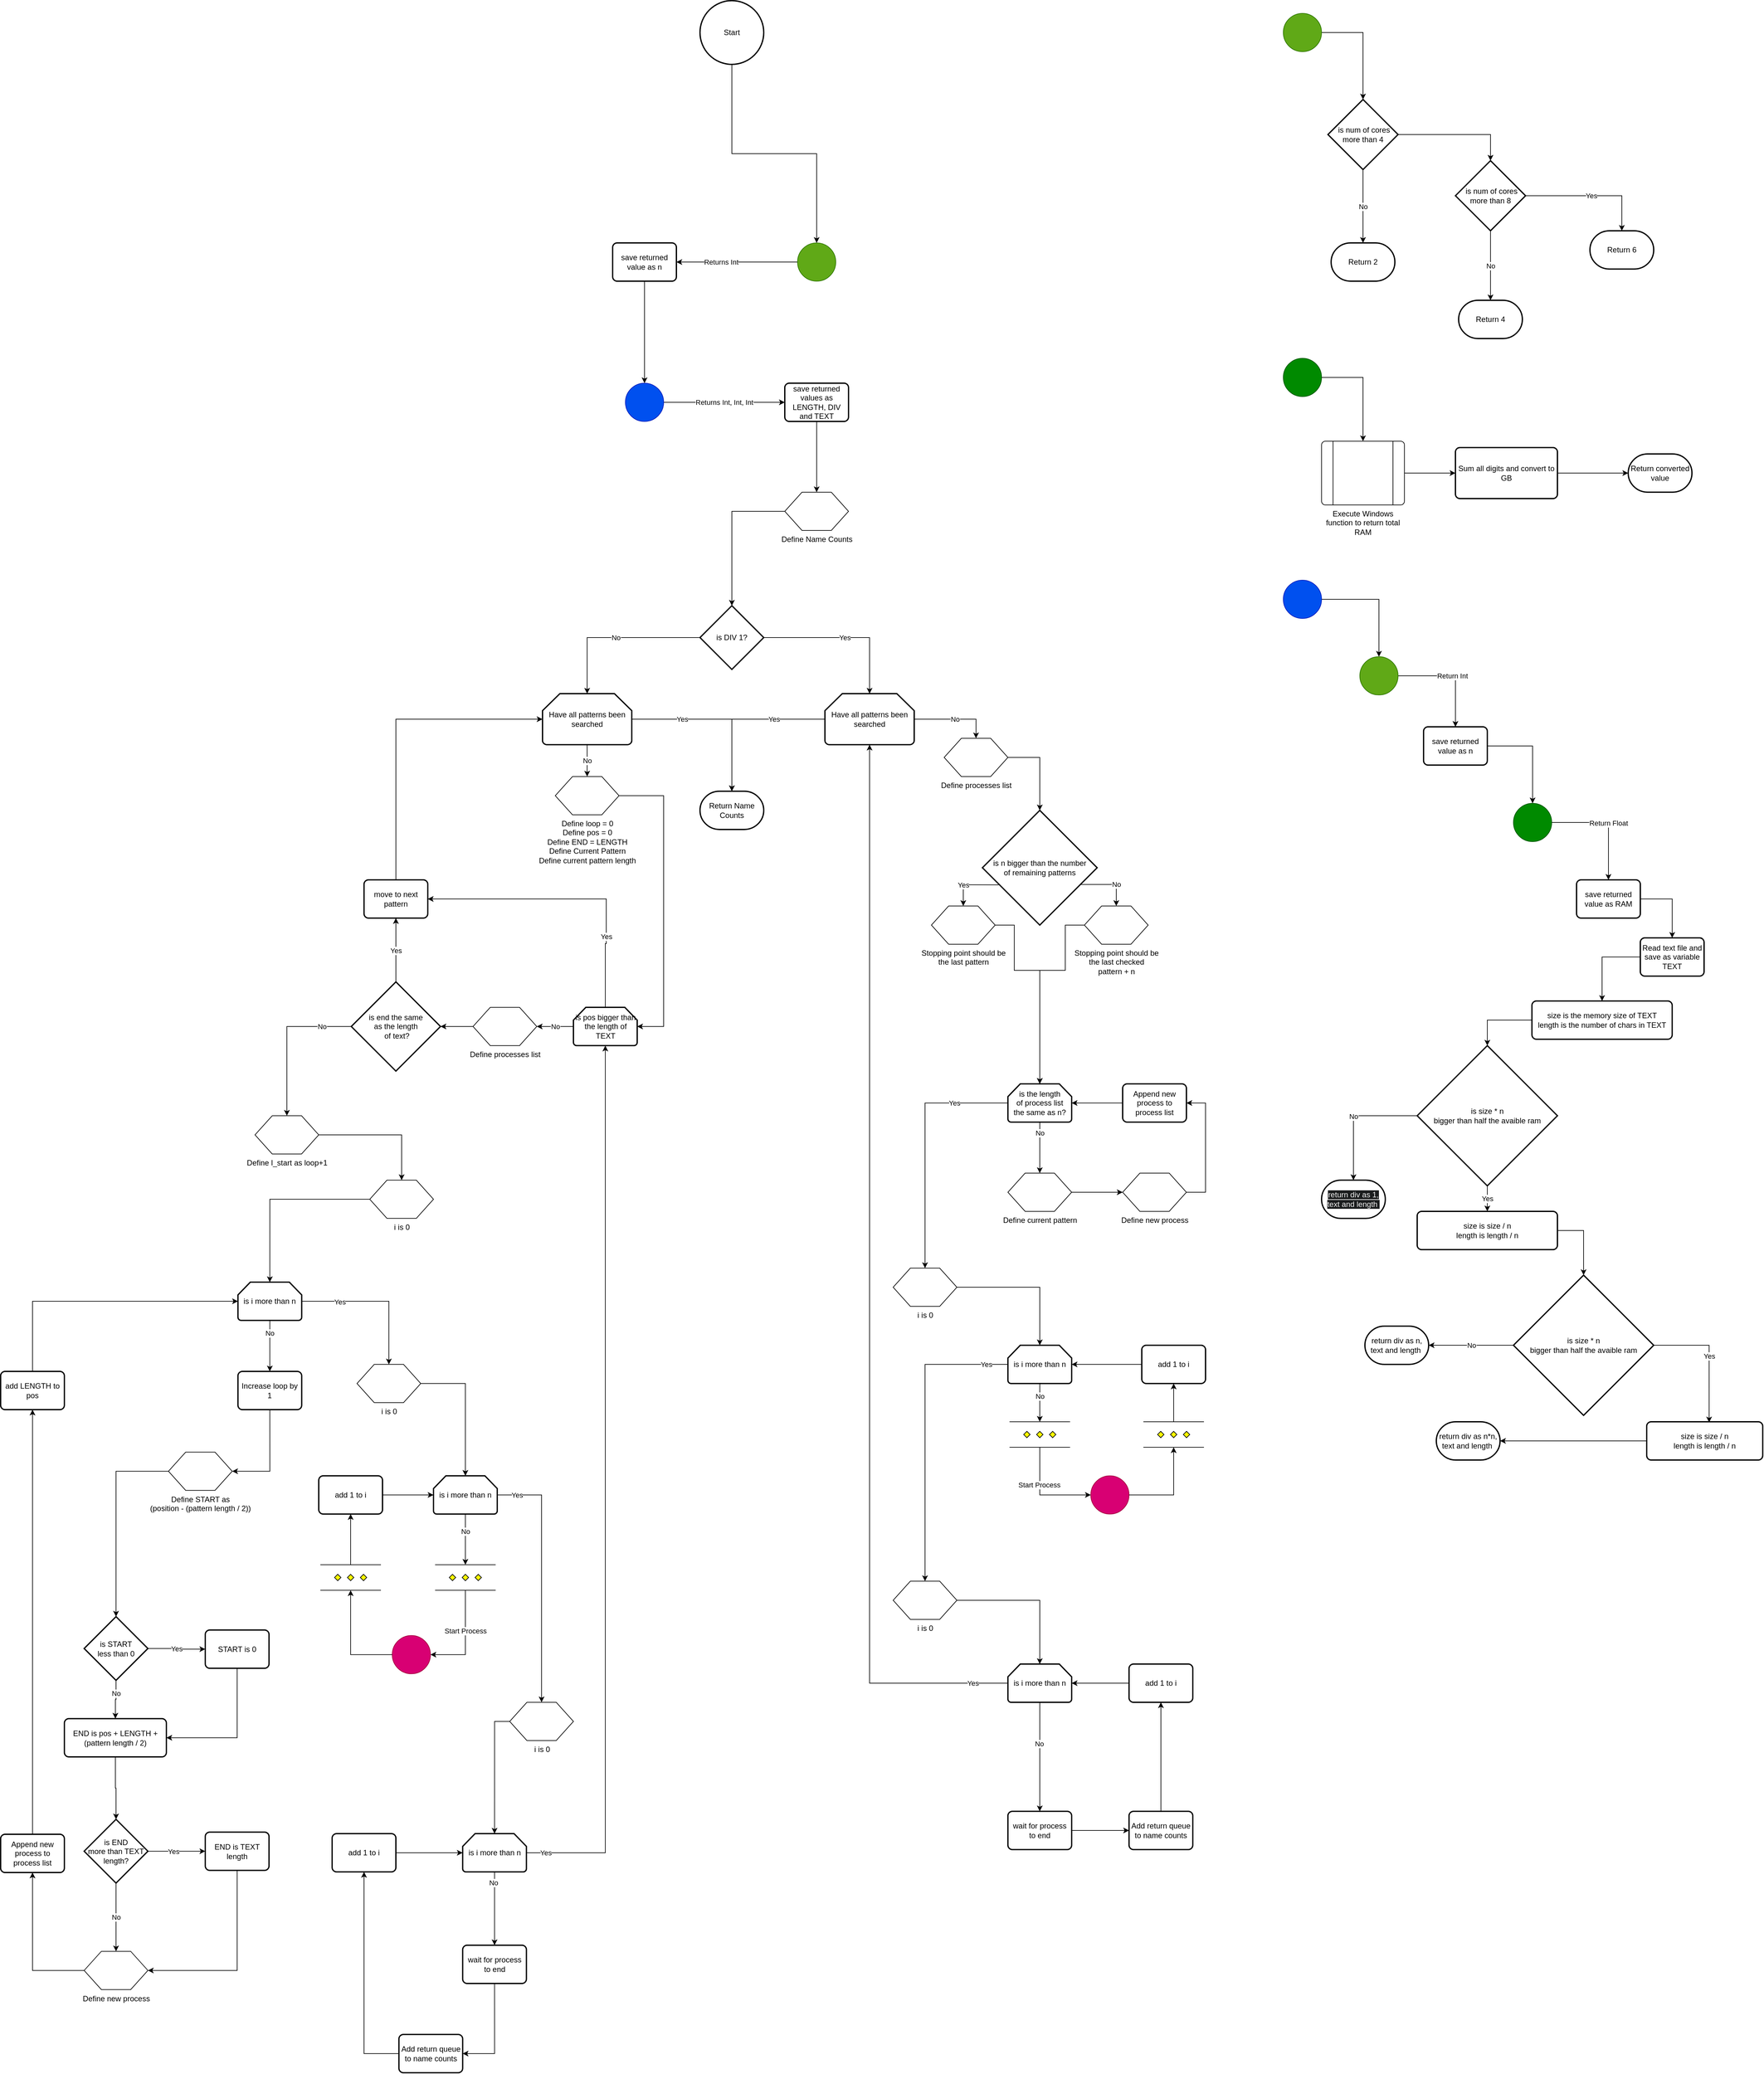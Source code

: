 <mxfile version="22.0.2" type="device" pages="2">
  <diagram name="Flowchart" id="k2MDZINQVUUaZH4mTA_E">
    <mxGraphModel dx="9221" dy="3371" grid="1" gridSize="10" guides="1" tooltips="1" connect="1" arrows="1" fold="1" page="1" pageScale="1" pageWidth="827" pageHeight="1169" math="0" shadow="0">
      <root>
        <mxCell id="0" />
        <mxCell id="1" parent="0" />
        <mxCell id="qGw09s9Mnq_4pPBjvhij-18" style="edgeStyle=orthogonalEdgeStyle;rounded=0;orthogonalLoop=1;jettySize=auto;html=1;exitX=0;exitY=0.5;exitDx=0;exitDy=0;exitPerimeter=0;entryX=1;entryY=0.5;entryDx=0;entryDy=0;" parent="1" source="qGw09s9Mnq_4pPBjvhij-1" target="qGw09s9Mnq_4pPBjvhij-17" edge="1">
          <mxGeometry relative="1" as="geometry" />
        </mxCell>
        <mxCell id="qGw09s9Mnq_4pPBjvhij-19" value="Returns Int" style="edgeLabel;html=1;align=center;verticalAlign=middle;resizable=0;points=[];" parent="qGw09s9Mnq_4pPBjvhij-18" vertex="1" connectable="0">
          <mxGeometry x="0.124" y="-2" relative="1" as="geometry">
            <mxPoint x="-13" y="2" as="offset" />
          </mxGeometry>
        </mxCell>
        <mxCell id="qGw09s9Mnq_4pPBjvhij-1" value="Check capacity" style="verticalLabelPosition=bottom;verticalAlign=top;html=1;shape=mxgraph.flowchart.on-page_reference;fillColor=#60a917;fontColor=#ffffff;strokeColor=#2D7600;" parent="1" vertex="1">
          <mxGeometry x="930" y="410" width="60" height="60" as="geometry" />
        </mxCell>
        <mxCell id="qGw09s9Mnq_4pPBjvhij-2" value="Start" style="strokeWidth=2;html=1;shape=mxgraph.flowchart.start_2;whiteSpace=wrap;" parent="1" vertex="1">
          <mxGeometry x="777" y="30" width="100" height="100" as="geometry" />
        </mxCell>
        <mxCell id="qGw09s9Mnq_4pPBjvhij-5" style="edgeStyle=orthogonalEdgeStyle;rounded=0;orthogonalLoop=1;jettySize=auto;html=1;exitX=1;exitY=0.5;exitDx=0;exitDy=0;exitPerimeter=0;" parent="1" source="qGw09s9Mnq_4pPBjvhij-3" target="qGw09s9Mnq_4pPBjvhij-4" edge="1">
          <mxGeometry relative="1" as="geometry" />
        </mxCell>
        <mxCell id="qGw09s9Mnq_4pPBjvhij-3" value="Check Capacity" style="verticalLabelPosition=bottom;verticalAlign=top;html=1;shape=mxgraph.flowchart.on-page_reference;fillColor=#60a917;fontColor=#ffffff;strokeColor=#2D7600;" parent="1" vertex="1">
          <mxGeometry x="1692" y="50" width="60" height="60" as="geometry" />
        </mxCell>
        <mxCell id="qGw09s9Mnq_4pPBjvhij-7" value="No" style="edgeStyle=orthogonalEdgeStyle;rounded=0;orthogonalLoop=1;jettySize=auto;html=1;exitX=0.5;exitY=1;exitDx=0;exitDy=0;exitPerimeter=0;entryX=0.5;entryY=0;entryDx=0;entryDy=0;entryPerimeter=0;" parent="1" source="qGw09s9Mnq_4pPBjvhij-4" target="1d8WR8wzsqjOdhYR17wt-116" edge="1">
          <mxGeometry relative="1" as="geometry">
            <mxPoint x="1817" y="400" as="targetPoint" />
          </mxGeometry>
        </mxCell>
        <mxCell id="qGw09s9Mnq_4pPBjvhij-4" value="&amp;nbsp; is num of cores&amp;nbsp; more than 4" style="strokeWidth=2;html=1;shape=mxgraph.flowchart.decision;whiteSpace=wrap;" parent="1" vertex="1">
          <mxGeometry x="1762" y="185" width="110" height="110" as="geometry" />
        </mxCell>
        <mxCell id="qGw09s9Mnq_4pPBjvhij-12" value="No" style="edgeStyle=orthogonalEdgeStyle;rounded=0;orthogonalLoop=1;jettySize=auto;html=1;exitX=0.5;exitY=1;exitDx=0;exitDy=0;exitPerimeter=0;entryX=0.5;entryY=0;entryDx=0;entryDy=0;entryPerimeter=0;" parent="1" source="qGw09s9Mnq_4pPBjvhij-8" target="1d8WR8wzsqjOdhYR17wt-117" edge="1">
          <mxGeometry relative="1" as="geometry">
            <mxPoint x="2017" y="501" as="targetPoint" />
          </mxGeometry>
        </mxCell>
        <mxCell id="qGw09s9Mnq_4pPBjvhij-14" value="Yes" style="edgeStyle=orthogonalEdgeStyle;rounded=0;orthogonalLoop=1;jettySize=auto;html=1;exitX=1;exitY=0.5;exitDx=0;exitDy=0;exitPerimeter=0;entryX=0.5;entryY=0;entryDx=0;entryDy=0;entryPerimeter=0;" parent="1" source="qGw09s9Mnq_4pPBjvhij-8" target="1d8WR8wzsqjOdhYR17wt-114" edge="1">
          <mxGeometry relative="1" as="geometry">
            <mxPoint x="2222" y="380" as="targetPoint" />
          </mxGeometry>
        </mxCell>
        <mxCell id="qGw09s9Mnq_4pPBjvhij-8" value="&amp;nbsp; is num of cores&amp;nbsp; more than 8" style="strokeWidth=2;html=1;shape=mxgraph.flowchart.decision;whiteSpace=wrap;" parent="1" vertex="1">
          <mxGeometry x="1962" y="281" width="110" height="110" as="geometry" />
        </mxCell>
        <mxCell id="qGw09s9Mnq_4pPBjvhij-9" style="edgeStyle=orthogonalEdgeStyle;rounded=0;orthogonalLoop=1;jettySize=auto;html=1;exitX=1;exitY=0.5;exitDx=0;exitDy=0;exitPerimeter=0;entryX=0.5;entryY=0;entryDx=0;entryDy=0;entryPerimeter=0;" parent="1" source="qGw09s9Mnq_4pPBjvhij-4" target="qGw09s9Mnq_4pPBjvhij-8" edge="1">
          <mxGeometry relative="1" as="geometry" />
        </mxCell>
        <mxCell id="qGw09s9Mnq_4pPBjvhij-16" style="edgeStyle=orthogonalEdgeStyle;rounded=0;orthogonalLoop=1;jettySize=auto;html=1;exitX=0.5;exitY=1;exitDx=0;exitDy=0;exitPerimeter=0;entryX=0.5;entryY=0;entryDx=0;entryDy=0;entryPerimeter=0;" parent="1" source="qGw09s9Mnq_4pPBjvhij-2" target="qGw09s9Mnq_4pPBjvhij-1" edge="1">
          <mxGeometry relative="1" as="geometry" />
        </mxCell>
        <mxCell id="qGw09s9Mnq_4pPBjvhij-17" value="save returned value as n" style="rounded=1;whiteSpace=wrap;html=1;absoluteArcSize=1;arcSize=14;strokeWidth=2;" parent="1" vertex="1">
          <mxGeometry x="640" y="410" width="100" height="60" as="geometry" />
        </mxCell>
        <mxCell id="qGw09s9Mnq_4pPBjvhij-22" style="edgeStyle=orthogonalEdgeStyle;rounded=0;orthogonalLoop=1;jettySize=auto;html=1;exitX=1;exitY=0.5;exitDx=0;exitDy=0;exitPerimeter=0;entryX=0.5;entryY=0;entryDx=0;entryDy=0;" parent="1" source="qGw09s9Mnq_4pPBjvhij-20" target="qGw09s9Mnq_4pPBjvhij-23" edge="1">
          <mxGeometry relative="1" as="geometry">
            <mxPoint x="1817" y="721" as="targetPoint" />
          </mxGeometry>
        </mxCell>
        <mxCell id="qGw09s9Mnq_4pPBjvhij-20" value="Check Ram" style="verticalLabelPosition=bottom;verticalAlign=top;html=1;shape=mxgraph.flowchart.on-page_reference;fillColor=#008a00;fontColor=#ffffff;strokeColor=#005700;" parent="1" vertex="1">
          <mxGeometry x="1692" y="591" width="60" height="60" as="geometry" />
        </mxCell>
        <mxCell id="qGw09s9Mnq_4pPBjvhij-26" style="edgeStyle=orthogonalEdgeStyle;rounded=0;orthogonalLoop=1;jettySize=auto;html=1;exitX=1;exitY=0.5;exitDx=0;exitDy=0;entryX=0;entryY=0.5;entryDx=0;entryDy=0;" parent="1" source="qGw09s9Mnq_4pPBjvhij-23" target="qGw09s9Mnq_4pPBjvhij-25" edge="1">
          <mxGeometry relative="1" as="geometry" />
        </mxCell>
        <mxCell id="qGw09s9Mnq_4pPBjvhij-23" value="Execute Windows function to return total RAM" style="verticalLabelPosition=bottom;verticalAlign=top;html=1;shape=process;whiteSpace=wrap;rounded=1;size=0.14;arcSize=6;" parent="1" vertex="1">
          <mxGeometry x="1752" y="721" width="130" height="100" as="geometry" />
        </mxCell>
        <mxCell id="qGw09s9Mnq_4pPBjvhij-25" value="Sum all digits and convert to GB" style="rounded=1;whiteSpace=wrap;html=1;absoluteArcSize=1;arcSize=14;strokeWidth=2;" parent="1" vertex="1">
          <mxGeometry x="1962" y="731" width="160" height="80" as="geometry" />
        </mxCell>
        <mxCell id="BwnlRlvF5BQH71ACZmq_-1" style="edgeStyle=orthogonalEdgeStyle;rounded=0;orthogonalLoop=1;jettySize=auto;html=1;exitX=1;exitY=0.5;exitDx=0;exitDy=0;exitPerimeter=0;entryX=0.5;entryY=0;entryDx=0;entryDy=0;entryPerimeter=0;" parent="1" source="qGw09s9Mnq_4pPBjvhij-27" target="BwnlRlvF5BQH71ACZmq_-2" edge="1">
          <mxGeometry relative="1" as="geometry">
            <mxPoint x="1812" y="969" as="targetPoint" />
          </mxGeometry>
        </mxCell>
        <mxCell id="qGw09s9Mnq_4pPBjvhij-27" value="Get Params" style="verticalLabelPosition=bottom;verticalAlign=top;html=1;shape=mxgraph.flowchart.on-page_reference;fillColor=#0050ef;fontColor=#ffffff;strokeColor=#001DBC;" parent="1" vertex="1">
          <mxGeometry x="1692" y="939" width="60" height="60" as="geometry" />
        </mxCell>
        <mxCell id="BwnlRlvF5BQH71ACZmq_-4" value="Return Int" style="edgeStyle=orthogonalEdgeStyle;rounded=0;orthogonalLoop=1;jettySize=auto;html=1;exitX=1;exitY=0.5;exitDx=0;exitDy=0;exitPerimeter=0;entryX=0.5;entryY=0;entryDx=0;entryDy=0;" parent="1" source="BwnlRlvF5BQH71ACZmq_-2" target="BwnlRlvF5BQH71ACZmq_-3" edge="1">
          <mxGeometry relative="1" as="geometry" />
        </mxCell>
        <mxCell id="BwnlRlvF5BQH71ACZmq_-2" value="Check Capacity" style="verticalLabelPosition=bottom;verticalAlign=top;html=1;shape=mxgraph.flowchart.on-page_reference;fillColor=#60a917;fontColor=#ffffff;strokeColor=#2D7600;" parent="1" vertex="1">
          <mxGeometry x="1812" y="1059" width="60" height="60" as="geometry" />
        </mxCell>
        <mxCell id="BwnlRlvF5BQH71ACZmq_-3" value="save returned value as n" style="rounded=1;whiteSpace=wrap;html=1;absoluteArcSize=1;arcSize=14;strokeWidth=2;" parent="1" vertex="1">
          <mxGeometry x="1912" y="1169" width="100" height="60" as="geometry" />
        </mxCell>
        <mxCell id="BwnlRlvF5BQH71ACZmq_-8" value="Return Float" style="edgeStyle=orthogonalEdgeStyle;rounded=0;orthogonalLoop=1;jettySize=auto;html=1;exitX=1;exitY=0.5;exitDx=0;exitDy=0;exitPerimeter=0;entryX=0.5;entryY=0;entryDx=0;entryDy=0;" parent="1" source="BwnlRlvF5BQH71ACZmq_-5" target="BwnlRlvF5BQH71ACZmq_-7" edge="1">
          <mxGeometry relative="1" as="geometry" />
        </mxCell>
        <mxCell id="BwnlRlvF5BQH71ACZmq_-5" value="Check Ram" style="verticalLabelPosition=bottom;verticalAlign=top;html=1;shape=mxgraph.flowchart.on-page_reference;fillColor=#008a00;fontColor=#ffffff;strokeColor=#005700;" parent="1" vertex="1">
          <mxGeometry x="2053" y="1289" width="60" height="60" as="geometry" />
        </mxCell>
        <mxCell id="BwnlRlvF5BQH71ACZmq_-6" style="edgeStyle=orthogonalEdgeStyle;rounded=0;orthogonalLoop=1;jettySize=auto;html=1;exitX=1;exitY=0.5;exitDx=0;exitDy=0;entryX=0.5;entryY=0;entryDx=0;entryDy=0;entryPerimeter=0;" parent="1" source="BwnlRlvF5BQH71ACZmq_-3" target="BwnlRlvF5BQH71ACZmq_-5" edge="1">
          <mxGeometry relative="1" as="geometry" />
        </mxCell>
        <mxCell id="1d8WR8wzsqjOdhYR17wt-45" style="edgeStyle=orthogonalEdgeStyle;rounded=0;orthogonalLoop=1;jettySize=auto;html=1;exitX=1;exitY=0.5;exitDx=0;exitDy=0;entryX=0.5;entryY=0;entryDx=0;entryDy=0;" parent="1" source="BwnlRlvF5BQH71ACZmq_-7" target="BwnlRlvF5BQH71ACZmq_-9" edge="1">
          <mxGeometry relative="1" as="geometry" />
        </mxCell>
        <mxCell id="BwnlRlvF5BQH71ACZmq_-7" value="save returned value as RAM" style="rounded=1;whiteSpace=wrap;html=1;absoluteArcSize=1;arcSize=14;strokeWidth=2;" parent="1" vertex="1">
          <mxGeometry x="2152" y="1409" width="100" height="60" as="geometry" />
        </mxCell>
        <mxCell id="1d8WR8wzsqjOdhYR17wt-46" style="edgeStyle=orthogonalEdgeStyle;rounded=0;orthogonalLoop=1;jettySize=auto;html=1;exitX=0;exitY=0.5;exitDx=0;exitDy=0;entryX=0.5;entryY=0;entryDx=0;entryDy=0;" parent="1" source="BwnlRlvF5BQH71ACZmq_-9" target="BwnlRlvF5BQH71ACZmq_-19" edge="1">
          <mxGeometry relative="1" as="geometry" />
        </mxCell>
        <mxCell id="BwnlRlvF5BQH71ACZmq_-9" value="Read text file and save as variable TEXT" style="rounded=1;whiteSpace=wrap;html=1;absoluteArcSize=1;arcSize=14;strokeWidth=2;" parent="1" vertex="1">
          <mxGeometry x="2252" y="1500" width="100" height="60" as="geometry" />
        </mxCell>
        <mxCell id="BwnlRlvF5BQH71ACZmq_-14" value="No" style="edgeStyle=orthogonalEdgeStyle;rounded=0;orthogonalLoop=1;jettySize=auto;html=1;exitX=0;exitY=0.5;exitDx=0;exitDy=0;exitPerimeter=0;entryX=0.5;entryY=0;entryDx=0;entryDy=0;entryPerimeter=0;" parent="1" source="BwnlRlvF5BQH71ACZmq_-11" target="1d8WR8wzsqjOdhYR17wt-111" edge="1">
          <mxGeometry relative="1" as="geometry">
            <mxPoint x="1797" y="1879" as="targetPoint" />
          </mxGeometry>
        </mxCell>
        <mxCell id="BwnlRlvF5BQH71ACZmq_-11" value="is size&amp;nbsp;* n &lt;br&gt;bigger than half the avaible ram" style="strokeWidth=2;html=1;shape=mxgraph.flowchart.decision;whiteSpace=wrap;" parent="1" vertex="1">
          <mxGeometry x="1902" y="1669" width="220" height="220" as="geometry" />
        </mxCell>
        <mxCell id="BwnlRlvF5BQH71ACZmq_-16" value="Yes" style="edgeStyle=orthogonalEdgeStyle;rounded=0;orthogonalLoop=1;jettySize=auto;html=1;exitX=0.5;exitY=1;exitDx=0;exitDy=0;exitPerimeter=0;entryX=0.5;entryY=0;entryDx=0;entryDy=0;" parent="1" source="BwnlRlvF5BQH71ACZmq_-11" target="BwnlRlvF5BQH71ACZmq_-17" edge="1">
          <mxGeometry relative="1" as="geometry">
            <mxPoint x="1170" y="1910" as="targetPoint" />
          </mxGeometry>
        </mxCell>
        <mxCell id="BwnlRlvF5BQH71ACZmq_-17" value="size is size / n&lt;br&gt;length is length / n" style="rounded=1;whiteSpace=wrap;html=1;absoluteArcSize=1;arcSize=14;strokeWidth=2;" parent="1" vertex="1">
          <mxGeometry x="1902" y="1929" width="220" height="60" as="geometry" />
        </mxCell>
        <mxCell id="BwnlRlvF5BQH71ACZmq_-23" value="No" style="edgeStyle=orthogonalEdgeStyle;rounded=0;orthogonalLoop=1;jettySize=auto;html=1;exitX=0;exitY=0.5;exitDx=0;exitDy=0;exitPerimeter=0;entryX=1;entryY=0.5;entryDx=0;entryDy=0;entryPerimeter=0;" parent="1" source="BwnlRlvF5BQH71ACZmq_-18" target="1d8WR8wzsqjOdhYR17wt-110" edge="1">
          <mxGeometry relative="1" as="geometry">
            <mxPoint x="1942" y="2139" as="targetPoint" />
          </mxGeometry>
        </mxCell>
        <mxCell id="BwnlRlvF5BQH71ACZmq_-25" value="Yes" style="edgeStyle=orthogonalEdgeStyle;rounded=0;orthogonalLoop=1;jettySize=auto;html=1;exitX=1;exitY=0.5;exitDx=0;exitDy=0;exitPerimeter=0;entryX=0.538;entryY=0.017;entryDx=0;entryDy=0;entryPerimeter=0;" parent="1" source="BwnlRlvF5BQH71ACZmq_-18" target="BwnlRlvF5BQH71ACZmq_-24" edge="1">
          <mxGeometry relative="1" as="geometry" />
        </mxCell>
        <mxCell id="BwnlRlvF5BQH71ACZmq_-18" value="is size&amp;nbsp;* n &lt;br&gt;bigger than half the avaible ram" style="strokeWidth=2;html=1;shape=mxgraph.flowchart.decision;whiteSpace=wrap;" parent="1" vertex="1">
          <mxGeometry x="2053" y="2029" width="220" height="220" as="geometry" />
        </mxCell>
        <mxCell id="BwnlRlvF5BQH71ACZmq_-19" value="size is the memory size of TEXT&lt;br&gt;length is the number of chars in TEXT" style="rounded=1;whiteSpace=wrap;html=1;absoluteArcSize=1;arcSize=14;strokeWidth=2;" parent="1" vertex="1">
          <mxGeometry x="2082" y="1599" width="220" height="60" as="geometry" />
        </mxCell>
        <mxCell id="BwnlRlvF5BQH71ACZmq_-20" style="edgeStyle=orthogonalEdgeStyle;rounded=0;orthogonalLoop=1;jettySize=auto;html=1;exitX=0;exitY=0.5;exitDx=0;exitDy=0;entryX=0.5;entryY=0;entryDx=0;entryDy=0;entryPerimeter=0;" parent="1" source="BwnlRlvF5BQH71ACZmq_-19" target="BwnlRlvF5BQH71ACZmq_-11" edge="1">
          <mxGeometry relative="1" as="geometry" />
        </mxCell>
        <mxCell id="BwnlRlvF5BQH71ACZmq_-21" style="edgeStyle=orthogonalEdgeStyle;rounded=0;orthogonalLoop=1;jettySize=auto;html=1;exitX=1;exitY=0.5;exitDx=0;exitDy=0;entryX=0.5;entryY=0;entryDx=0;entryDy=0;entryPerimeter=0;" parent="1" source="BwnlRlvF5BQH71ACZmq_-17" target="BwnlRlvF5BQH71ACZmq_-18" edge="1">
          <mxGeometry relative="1" as="geometry" />
        </mxCell>
        <mxCell id="BwnlRlvF5BQH71ACZmq_-27" style="edgeStyle=orthogonalEdgeStyle;rounded=0;orthogonalLoop=1;jettySize=auto;html=1;exitX=0;exitY=0.5;exitDx=0;exitDy=0;entryX=1;entryY=0.5;entryDx=0;entryDy=0;entryPerimeter=0;" parent="1" source="BwnlRlvF5BQH71ACZmq_-24" target="1d8WR8wzsqjOdhYR17wt-109" edge="1">
          <mxGeometry relative="1" as="geometry">
            <mxPoint x="2047" y="2289" as="targetPoint" />
          </mxGeometry>
        </mxCell>
        <mxCell id="BwnlRlvF5BQH71ACZmq_-24" value="size is size / n&lt;br&gt;length is length / n" style="rounded=1;whiteSpace=wrap;html=1;absoluteArcSize=1;arcSize=14;strokeWidth=2;" parent="1" vertex="1">
          <mxGeometry x="2262" y="2259" width="182" height="60" as="geometry" />
        </mxCell>
        <mxCell id="BwnlRlvF5BQH71ACZmq_-31" value="Returns Int, Int, Int" style="edgeStyle=orthogonalEdgeStyle;rounded=0;orthogonalLoop=1;jettySize=auto;html=1;exitX=1;exitY=0.5;exitDx=0;exitDy=0;exitPerimeter=0;entryX=0;entryY=0.5;entryDx=0;entryDy=0;" parent="1" source="BwnlRlvF5BQH71ACZmq_-28" target="BwnlRlvF5BQH71ACZmq_-30" edge="1">
          <mxGeometry relative="1" as="geometry" />
        </mxCell>
        <mxCell id="BwnlRlvF5BQH71ACZmq_-28" value="Get Params" style="verticalLabelPosition=bottom;verticalAlign=top;html=1;shape=mxgraph.flowchart.on-page_reference;fillColor=#0050ef;fontColor=#ffffff;strokeColor=#001DBC;" parent="1" vertex="1">
          <mxGeometry x="660" y="630" width="60" height="60" as="geometry" />
        </mxCell>
        <mxCell id="BwnlRlvF5BQH71ACZmq_-29" style="edgeStyle=orthogonalEdgeStyle;rounded=0;orthogonalLoop=1;jettySize=auto;html=1;exitX=0.5;exitY=1;exitDx=0;exitDy=0;entryX=0.5;entryY=0;entryDx=0;entryDy=0;entryPerimeter=0;" parent="1" source="qGw09s9Mnq_4pPBjvhij-17" target="BwnlRlvF5BQH71ACZmq_-28" edge="1">
          <mxGeometry relative="1" as="geometry" />
        </mxCell>
        <mxCell id="1d8WR8wzsqjOdhYR17wt-105" style="edgeStyle=orthogonalEdgeStyle;rounded=0;orthogonalLoop=1;jettySize=auto;html=1;exitX=0.5;exitY=1;exitDx=0;exitDy=0;entryX=0.5;entryY=0;entryDx=0;entryDy=0;" parent="1" source="BwnlRlvF5BQH71ACZmq_-30" target="1d8WR8wzsqjOdhYR17wt-104" edge="1">
          <mxGeometry relative="1" as="geometry" />
        </mxCell>
        <mxCell id="BwnlRlvF5BQH71ACZmq_-30" value="save returned values as LENGTH, DIV and TEXT" style="rounded=1;whiteSpace=wrap;html=1;absoluteArcSize=1;arcSize=14;strokeWidth=2;" parent="1" vertex="1">
          <mxGeometry x="910" y="630.0" width="100" height="60" as="geometry" />
        </mxCell>
        <mxCell id="QFJ6Mpv5sqVxcN6rN_mF-5" value="No" style="edgeStyle=orthogonalEdgeStyle;rounded=0;orthogonalLoop=1;jettySize=auto;html=1;exitX=0;exitY=0.5;exitDx=0;exitDy=0;exitPerimeter=0;entryX=0.5;entryY=0;entryDx=0;entryDy=0;entryPerimeter=0;" parent="1" source="QFJ6Mpv5sqVxcN6rN_mF-1" target="QFJ6Mpv5sqVxcN6rN_mF-7" edge="1">
          <mxGeometry relative="1" as="geometry">
            <mxPoint x="683" y="1097" as="targetPoint" />
          </mxGeometry>
        </mxCell>
        <mxCell id="QFJ6Mpv5sqVxcN6rN_mF-6" value="Yes" style="edgeStyle=orthogonalEdgeStyle;rounded=0;orthogonalLoop=1;jettySize=auto;html=1;exitX=1;exitY=0.5;exitDx=0;exitDy=0;exitPerimeter=0;entryX=0.5;entryY=0;entryDx=0;entryDy=0;entryPerimeter=0;" parent="1" source="QFJ6Mpv5sqVxcN6rN_mF-1" target="QFJ6Mpv5sqVxcN6rN_mF-11" edge="1">
          <mxGeometry relative="1" as="geometry">
            <mxPoint x="973" y="1117" as="targetPoint" />
          </mxGeometry>
        </mxCell>
        <mxCell id="QFJ6Mpv5sqVxcN6rN_mF-1" value="is DIV 1?" style="strokeWidth=2;html=1;shape=mxgraph.flowchart.decision;whiteSpace=wrap;" parent="1" vertex="1">
          <mxGeometry x="777" y="979.0" width="100" height="100" as="geometry" />
        </mxCell>
        <mxCell id="1d8WR8wzsqjOdhYR17wt-51" value="Yes" style="edgeStyle=orthogonalEdgeStyle;rounded=0;orthogonalLoop=1;jettySize=auto;html=1;exitX=1;exitY=0.5;exitDx=0;exitDy=0;exitPerimeter=0;entryX=0.5;entryY=0;entryDx=0;entryDy=0;entryPerimeter=0;" parent="1" source="QFJ6Mpv5sqVxcN6rN_mF-7" target="1d8WR8wzsqjOdhYR17wt-107" edge="1">
          <mxGeometry x="-0.417" relative="1" as="geometry">
            <mxPoint x="827" y="1220" as="targetPoint" />
            <mxPoint as="offset" />
          </mxGeometry>
        </mxCell>
        <mxCell id="nNyaXuhyY7WsVw48KWjg-2" value="No" style="edgeStyle=orthogonalEdgeStyle;rounded=0;orthogonalLoop=1;jettySize=auto;html=1;exitX=0.5;exitY=1;exitDx=0;exitDy=0;exitPerimeter=0;entryX=0.5;entryY=0;entryDx=0;entryDy=0;" parent="1" source="QFJ6Mpv5sqVxcN6rN_mF-7" target="nNyaXuhyY7WsVw48KWjg-1" edge="1">
          <mxGeometry relative="1" as="geometry" />
        </mxCell>
        <mxCell id="QFJ6Mpv5sqVxcN6rN_mF-7" value="Have all patterns been searched" style="strokeWidth=2;html=1;shape=mxgraph.flowchart.loop_limit;whiteSpace=wrap;" parent="1" vertex="1">
          <mxGeometry x="530" y="1117" width="140" height="80" as="geometry" />
        </mxCell>
        <mxCell id="QFJ6Mpv5sqVxcN6rN_mF-13" value="No" style="edgeStyle=orthogonalEdgeStyle;rounded=0;orthogonalLoop=1;jettySize=auto;html=1;exitX=1;exitY=0.5;exitDx=0;exitDy=0;exitPerimeter=0;entryX=0.5;entryY=0;entryDx=0;entryDy=0;" parent="1" source="QFJ6Mpv5sqVxcN6rN_mF-11" target="QFJ6Mpv5sqVxcN6rN_mF-12" edge="1">
          <mxGeometry relative="1" as="geometry" />
        </mxCell>
        <mxCell id="1d8WR8wzsqjOdhYR17wt-50" value="Yes" style="edgeStyle=orthogonalEdgeStyle;rounded=0;orthogonalLoop=1;jettySize=auto;html=1;exitX=0;exitY=0.5;exitDx=0;exitDy=0;exitPerimeter=0;entryX=0.5;entryY=0;entryDx=0;entryDy=0;entryPerimeter=0;" parent="1" source="QFJ6Mpv5sqVxcN6rN_mF-11" target="1d8WR8wzsqjOdhYR17wt-107" edge="1">
          <mxGeometry x="-0.381" relative="1" as="geometry">
            <mxPoint x="827" y="1220" as="targetPoint" />
            <mxPoint as="offset" />
          </mxGeometry>
        </mxCell>
        <mxCell id="QFJ6Mpv5sqVxcN6rN_mF-11" value="Have all patterns been searched" style="strokeWidth=2;html=1;shape=mxgraph.flowchart.loop_limit;whiteSpace=wrap;" parent="1" vertex="1">
          <mxGeometry x="973" y="1117" width="140" height="80" as="geometry" />
        </mxCell>
        <mxCell id="QFJ6Mpv5sqVxcN6rN_mF-12" value="Define processes list" style="verticalLabelPosition=bottom;verticalAlign=top;html=1;shape=hexagon;perimeter=hexagonPerimeter2;arcSize=6;size=0.27;" parent="1" vertex="1">
          <mxGeometry x="1160" y="1187" width="100" height="60" as="geometry" />
        </mxCell>
        <mxCell id="QFJ6Mpv5sqVxcN6rN_mF-17" value="Yes" style="edgeStyle=orthogonalEdgeStyle;rounded=0;orthogonalLoop=1;jettySize=auto;html=1;exitX=0.141;exitY=0.649;exitDx=0;exitDy=0;exitPerimeter=0;entryX=0.5;entryY=0;entryDx=0;entryDy=0;" parent="1" source="QFJ6Mpv5sqVxcN6rN_mF-14" target="QFJ6Mpv5sqVxcN6rN_mF-16" edge="1">
          <mxGeometry x="0.25" relative="1" as="geometry">
            <mxPoint x="1220" y="1390" as="sourcePoint" />
            <Array as="points">
              <mxPoint x="1190" y="1417" />
            </Array>
            <mxPoint as="offset" />
          </mxGeometry>
        </mxCell>
        <mxCell id="QFJ6Mpv5sqVxcN6rN_mF-19" value="No" style="edgeStyle=orthogonalEdgeStyle;rounded=0;orthogonalLoop=1;jettySize=auto;html=1;exitX=0.859;exitY=0.646;exitDx=0;exitDy=0;exitPerimeter=0;entryX=0.5;entryY=0;entryDx=0;entryDy=0;" parent="1" source="QFJ6Mpv5sqVxcN6rN_mF-14" target="QFJ6Mpv5sqVxcN6rN_mF-18" edge="1">
          <mxGeometry x="0.24" relative="1" as="geometry">
            <mxPoint x="1430" y="1431" as="targetPoint" />
            <mxPoint x="1400" y="1390" as="sourcePoint" />
            <Array as="points">
              <mxPoint x="1420" y="1416" />
              <mxPoint x="1430" y="1416" />
            </Array>
            <mxPoint as="offset" />
          </mxGeometry>
        </mxCell>
        <mxCell id="QFJ6Mpv5sqVxcN6rN_mF-14" value="is n bigger than the number &lt;br&gt;of remaining patterns" style="strokeWidth=2;html=1;shape=mxgraph.flowchart.decision;whiteSpace=wrap;" parent="1" vertex="1">
          <mxGeometry x="1220" y="1300" width="180" height="180" as="geometry" />
        </mxCell>
        <mxCell id="QFJ6Mpv5sqVxcN6rN_mF-15" style="edgeStyle=orthogonalEdgeStyle;rounded=0;orthogonalLoop=1;jettySize=auto;html=1;exitX=1;exitY=0.5;exitDx=0;exitDy=0;entryX=0.5;entryY=0;entryDx=0;entryDy=0;entryPerimeter=0;" parent="1" source="QFJ6Mpv5sqVxcN6rN_mF-12" target="QFJ6Mpv5sqVxcN6rN_mF-14" edge="1">
          <mxGeometry relative="1" as="geometry" />
        </mxCell>
        <mxCell id="QFJ6Mpv5sqVxcN6rN_mF-23" style="edgeStyle=orthogonalEdgeStyle;rounded=0;orthogonalLoop=1;jettySize=auto;html=1;exitX=1;exitY=0.5;exitDx=0;exitDy=0;entryX=0.5;entryY=0;entryDx=0;entryDy=0;entryPerimeter=0;" parent="1" source="QFJ6Mpv5sqVxcN6rN_mF-16" target="QFJ6Mpv5sqVxcN6rN_mF-21" edge="1">
          <mxGeometry relative="1" as="geometry">
            <mxPoint x="1310" y="1640" as="targetPoint" />
            <Array as="points">
              <mxPoint x="1270" y="1480" />
              <mxPoint x="1270" y="1551" />
              <mxPoint x="1310" y="1551" />
            </Array>
          </mxGeometry>
        </mxCell>
        <mxCell id="QFJ6Mpv5sqVxcN6rN_mF-16" value="Stopping point should be &lt;br&gt;the last pattern" style="verticalLabelPosition=bottom;verticalAlign=top;html=1;shape=hexagon;perimeter=hexagonPerimeter2;arcSize=6;size=0.27;" parent="1" vertex="1">
          <mxGeometry x="1140" y="1450" width="100" height="60" as="geometry" />
        </mxCell>
        <mxCell id="QFJ6Mpv5sqVxcN6rN_mF-18" value="Stopping point should be &lt;br&gt;the last checked&lt;br&gt;pattern&amp;nbsp;+ n" style="verticalLabelPosition=bottom;verticalAlign=top;html=1;shape=hexagon;perimeter=hexagonPerimeter2;arcSize=6;size=0.27;" parent="1" vertex="1">
          <mxGeometry x="1380" y="1450" width="100" height="60" as="geometry" />
        </mxCell>
        <mxCell id="QFJ6Mpv5sqVxcN6rN_mF-64" value="No" style="edgeStyle=orthogonalEdgeStyle;rounded=0;orthogonalLoop=1;jettySize=auto;html=1;exitX=0.5;exitY=1;exitDx=0;exitDy=0;exitPerimeter=0;entryX=0.5;entryY=0;entryDx=0;entryDy=0;" parent="1" source="QFJ6Mpv5sqVxcN6rN_mF-21" target="1d8WR8wzsqjOdhYR17wt-1" edge="1">
          <mxGeometry x="-0.571" relative="1" as="geometry">
            <mxPoint x="1167" y="1908" as="targetPoint" />
            <mxPoint as="offset" />
          </mxGeometry>
        </mxCell>
        <mxCell id="1d8WR8wzsqjOdhYR17wt-13" value="Yes" style="edgeStyle=orthogonalEdgeStyle;rounded=0;orthogonalLoop=1;jettySize=auto;html=1;exitX=0;exitY=0.5;exitDx=0;exitDy=0;exitPerimeter=0;entryX=0.5;entryY=0;entryDx=0;entryDy=0;" parent="1" source="QFJ6Mpv5sqVxcN6rN_mF-21" target="1d8WR8wzsqjOdhYR17wt-27" edge="1">
          <mxGeometry x="-0.566" relative="1" as="geometry">
            <mxPoint x="1240" y="1978" as="targetPoint" />
            <mxPoint as="offset" />
          </mxGeometry>
        </mxCell>
        <mxCell id="QFJ6Mpv5sqVxcN6rN_mF-21" value="is the length &lt;br&gt;of process list &lt;br&gt;the same as n?" style="strokeWidth=2;html=1;shape=mxgraph.flowchart.loop_limit;whiteSpace=wrap;" parent="1" vertex="1">
          <mxGeometry x="1260" y="1729" width="100" height="60" as="geometry" />
        </mxCell>
        <mxCell id="QFJ6Mpv5sqVxcN6rN_mF-22" style="edgeStyle=orthogonalEdgeStyle;rounded=0;orthogonalLoop=1;jettySize=auto;html=1;exitX=0;exitY=0.5;exitDx=0;exitDy=0;entryX=0.5;entryY=0;entryDx=0;entryDy=0;entryPerimeter=0;" parent="1" source="QFJ6Mpv5sqVxcN6rN_mF-18" target="QFJ6Mpv5sqVxcN6rN_mF-21" edge="1">
          <mxGeometry relative="1" as="geometry">
            <mxPoint x="1380" y="1461" as="sourcePoint" />
            <Array as="points">
              <mxPoint x="1350" y="1480" />
              <mxPoint x="1350" y="1551" />
              <mxPoint x="1310" y="1551" />
            </Array>
          </mxGeometry>
        </mxCell>
        <mxCell id="1d8WR8wzsqjOdhYR17wt-5" style="edgeStyle=orthogonalEdgeStyle;rounded=0;orthogonalLoop=1;jettySize=auto;html=1;exitX=1;exitY=0.5;exitDx=0;exitDy=0;entryX=0;entryY=0.5;entryDx=0;entryDy=0;" parent="1" source="1d8WR8wzsqjOdhYR17wt-1" target="1d8WR8wzsqjOdhYR17wt-4" edge="1">
          <mxGeometry relative="1" as="geometry" />
        </mxCell>
        <mxCell id="1d8WR8wzsqjOdhYR17wt-1" value="Define current pattern" style="verticalLabelPosition=bottom;verticalAlign=top;html=1;shape=hexagon;perimeter=hexagonPerimeter2;arcSize=6;size=0.27;" parent="1" vertex="1">
          <mxGeometry x="1260" y="1869" width="100" height="60" as="geometry" />
        </mxCell>
        <mxCell id="1d8WR8wzsqjOdhYR17wt-2" value="Append new process to process list" style="rounded=1;whiteSpace=wrap;html=1;absoluteArcSize=1;arcSize=14;strokeWidth=2;" parent="1" vertex="1">
          <mxGeometry x="1440" y="1729" width="100" height="60" as="geometry" />
        </mxCell>
        <mxCell id="1d8WR8wzsqjOdhYR17wt-6" style="edgeStyle=orthogonalEdgeStyle;rounded=0;orthogonalLoop=1;jettySize=auto;html=1;exitX=1;exitY=0.5;exitDx=0;exitDy=0;entryX=1;entryY=0.5;entryDx=0;entryDy=0;" parent="1" source="1d8WR8wzsqjOdhYR17wt-4" target="1d8WR8wzsqjOdhYR17wt-2" edge="1">
          <mxGeometry relative="1" as="geometry">
            <Array as="points">
              <mxPoint x="1570" y="1899" />
              <mxPoint x="1570" y="1759" />
            </Array>
          </mxGeometry>
        </mxCell>
        <mxCell id="1d8WR8wzsqjOdhYR17wt-4" value="Define new process" style="verticalLabelPosition=bottom;verticalAlign=top;html=1;shape=hexagon;perimeter=hexagonPerimeter2;arcSize=6;size=0.27;" parent="1" vertex="1">
          <mxGeometry x="1440" y="1869" width="100" height="60" as="geometry" />
        </mxCell>
        <mxCell id="1d8WR8wzsqjOdhYR17wt-31" value="Yes" style="edgeStyle=orthogonalEdgeStyle;rounded=0;orthogonalLoop=1;jettySize=auto;html=1;exitX=0;exitY=0.5;exitDx=0;exitDy=0;exitPerimeter=0;entryX=0.5;entryY=0;entryDx=0;entryDy=0;" parent="1" source="1d8WR8wzsqjOdhYR17wt-14" target="1d8WR8wzsqjOdhYR17wt-34" edge="1">
          <mxGeometry x="-0.853" relative="1" as="geometry">
            <mxPoint x="903.5" y="2388" as="targetPoint" />
            <mxPoint as="offset" />
          </mxGeometry>
        </mxCell>
        <mxCell id="1d8WR8wzsqjOdhYR17wt-14" value="is i more than n" style="strokeWidth=2;html=1;shape=mxgraph.flowchart.loop_limit;whiteSpace=wrap;" parent="1" vertex="1">
          <mxGeometry x="1260" y="2139" width="100" height="60" as="geometry" />
        </mxCell>
        <mxCell id="1d8WR8wzsqjOdhYR17wt-15" value="add 1 to i" style="rounded=1;whiteSpace=wrap;html=1;absoluteArcSize=1;arcSize=14;strokeWidth=2;" parent="1" vertex="1">
          <mxGeometry x="1470" y="2139" width="100" height="60" as="geometry" />
        </mxCell>
        <mxCell id="1d8WR8wzsqjOdhYR17wt-17" value="" style="verticalLabelPosition=bottom;verticalAlign=top;html=1;shape=mxgraph.flowchart.parallel_mode;pointerEvents=1" parent="1" vertex="1">
          <mxGeometry x="1262.5" y="2259" width="95" height="40" as="geometry" />
        </mxCell>
        <mxCell id="1d8WR8wzsqjOdhYR17wt-18" value="KPM Search&lt;br&gt;(text-segment and pattern)" style="verticalLabelPosition=bottom;verticalAlign=top;html=1;shape=mxgraph.flowchart.on-page_reference;fillColor=#d80073;fontColor=#ffffff;strokeColor=#A50040;" parent="1" vertex="1">
          <mxGeometry x="1390" y="2343.75" width="60" height="60" as="geometry" />
        </mxCell>
        <mxCell id="1d8WR8wzsqjOdhYR17wt-21" style="edgeStyle=orthogonalEdgeStyle;rounded=0;orthogonalLoop=1;jettySize=auto;html=1;exitX=0.5;exitY=1;exitDx=0;exitDy=0;exitPerimeter=0;entryX=0;entryY=0.5;entryDx=0;entryDy=0;entryPerimeter=0;" parent="1" source="1d8WR8wzsqjOdhYR17wt-17" target="1d8WR8wzsqjOdhYR17wt-18" edge="1">
          <mxGeometry relative="1" as="geometry" />
        </mxCell>
        <mxCell id="1d8WR8wzsqjOdhYR17wt-29" value="Start Process" style="edgeLabel;html=1;align=center;verticalAlign=middle;resizable=0;points=[];" parent="1d8WR8wzsqjOdhYR17wt-21" vertex="1" connectable="0">
          <mxGeometry x="-0.243" y="-1" relative="1" as="geometry">
            <mxPoint as="offset" />
          </mxGeometry>
        </mxCell>
        <mxCell id="1d8WR8wzsqjOdhYR17wt-25" style="edgeStyle=orthogonalEdgeStyle;rounded=0;orthogonalLoop=1;jettySize=auto;html=1;exitX=0.5;exitY=0;exitDx=0;exitDy=0;exitPerimeter=0;entryX=0.5;entryY=1;entryDx=0;entryDy=0;" parent="1" source="1d8WR8wzsqjOdhYR17wt-22" target="1d8WR8wzsqjOdhYR17wt-15" edge="1">
          <mxGeometry relative="1" as="geometry" />
        </mxCell>
        <mxCell id="1d8WR8wzsqjOdhYR17wt-22" value="" style="verticalLabelPosition=bottom;verticalAlign=top;html=1;shape=mxgraph.flowchart.parallel_mode;pointerEvents=1" parent="1" vertex="1">
          <mxGeometry x="1472.5" y="2259" width="95" height="40" as="geometry" />
        </mxCell>
        <mxCell id="1d8WR8wzsqjOdhYR17wt-23" style="edgeStyle=orthogonalEdgeStyle;rounded=0;orthogonalLoop=1;jettySize=auto;html=1;exitX=1;exitY=0.5;exitDx=0;exitDy=0;exitPerimeter=0;entryX=0.5;entryY=1;entryDx=0;entryDy=0;entryPerimeter=0;" parent="1" source="1d8WR8wzsqjOdhYR17wt-18" target="1d8WR8wzsqjOdhYR17wt-22" edge="1">
          <mxGeometry relative="1" as="geometry" />
        </mxCell>
        <mxCell id="1d8WR8wzsqjOdhYR17wt-24" value="No" style="edgeStyle=orthogonalEdgeStyle;rounded=0;orthogonalLoop=1;jettySize=auto;html=1;exitX=0.5;exitY=1;exitDx=0;exitDy=0;exitPerimeter=0;entryX=0.5;entryY=0;entryDx=0;entryDy=0;entryPerimeter=0;" parent="1" source="1d8WR8wzsqjOdhYR17wt-14" target="1d8WR8wzsqjOdhYR17wt-17" edge="1">
          <mxGeometry x="-0.327" relative="1" as="geometry">
            <mxPoint as="offset" />
          </mxGeometry>
        </mxCell>
        <mxCell id="1d8WR8wzsqjOdhYR17wt-26" style="edgeStyle=orthogonalEdgeStyle;rounded=0;orthogonalLoop=1;jettySize=auto;html=1;exitX=0;exitY=0.5;exitDx=0;exitDy=0;entryX=1;entryY=0.5;entryDx=0;entryDy=0;entryPerimeter=0;" parent="1" source="1d8WR8wzsqjOdhYR17wt-15" target="1d8WR8wzsqjOdhYR17wt-14" edge="1">
          <mxGeometry relative="1" as="geometry" />
        </mxCell>
        <mxCell id="1d8WR8wzsqjOdhYR17wt-27" value="i is 0" style="verticalLabelPosition=bottom;verticalAlign=top;html=1;shape=hexagon;perimeter=hexagonPerimeter2;arcSize=6;size=0.27;" parent="1" vertex="1">
          <mxGeometry x="1080" y="2018" width="100" height="60" as="geometry" />
        </mxCell>
        <mxCell id="1d8WR8wzsqjOdhYR17wt-28" style="edgeStyle=orthogonalEdgeStyle;rounded=0;orthogonalLoop=1;jettySize=auto;html=1;exitX=1;exitY=0.5;exitDx=0;exitDy=0;entryX=0.5;entryY=0;entryDx=0;entryDy=0;entryPerimeter=0;" parent="1" source="1d8WR8wzsqjOdhYR17wt-27" target="1d8WR8wzsqjOdhYR17wt-14" edge="1">
          <mxGeometry relative="1" as="geometry" />
        </mxCell>
        <mxCell id="1d8WR8wzsqjOdhYR17wt-34" value="i is 0" style="verticalLabelPosition=bottom;verticalAlign=top;html=1;shape=hexagon;perimeter=hexagonPerimeter2;arcSize=6;size=0.27;" parent="1" vertex="1">
          <mxGeometry x="1080" y="2509" width="100" height="60" as="geometry" />
        </mxCell>
        <mxCell id="1d8WR8wzsqjOdhYR17wt-38" value="No" style="edgeStyle=orthogonalEdgeStyle;rounded=0;orthogonalLoop=1;jettySize=auto;html=1;exitX=0.5;exitY=1;exitDx=0;exitDy=0;exitPerimeter=0;entryX=0.5;entryY=0;entryDx=0;entryDy=0;" parent="1" source="1d8WR8wzsqjOdhYR17wt-35" target="1d8WR8wzsqjOdhYR17wt-39" edge="1">
          <mxGeometry x="-0.245" y="-1" relative="1" as="geometry">
            <mxPoint as="offset" />
          </mxGeometry>
        </mxCell>
        <mxCell id="1d8WR8wzsqjOdhYR17wt-35" value="is i more than n" style="strokeWidth=2;html=1;shape=mxgraph.flowchart.loop_limit;whiteSpace=wrap;" parent="1" vertex="1">
          <mxGeometry x="1260" y="2639" width="100" height="60" as="geometry" />
        </mxCell>
        <mxCell id="1d8WR8wzsqjOdhYR17wt-36" style="edgeStyle=orthogonalEdgeStyle;rounded=0;orthogonalLoop=1;jettySize=auto;html=1;exitX=1;exitY=0.5;exitDx=0;exitDy=0;entryX=0.5;entryY=0;entryDx=0;entryDy=0;entryPerimeter=0;" parent="1" source="1d8WR8wzsqjOdhYR17wt-34" target="1d8WR8wzsqjOdhYR17wt-35" edge="1">
          <mxGeometry relative="1" as="geometry" />
        </mxCell>
        <mxCell id="1d8WR8wzsqjOdhYR17wt-37" value="add 1 to i" style="rounded=1;whiteSpace=wrap;html=1;absoluteArcSize=1;arcSize=14;strokeWidth=2;" parent="1" vertex="1">
          <mxGeometry x="1450" y="2639" width="100" height="60" as="geometry" />
        </mxCell>
        <mxCell id="1d8WR8wzsqjOdhYR17wt-120" style="edgeStyle=orthogonalEdgeStyle;rounded=0;orthogonalLoop=1;jettySize=auto;html=1;exitX=1;exitY=0.5;exitDx=0;exitDy=0;entryX=0;entryY=0.5;entryDx=0;entryDy=0;" parent="1" source="1d8WR8wzsqjOdhYR17wt-39" target="1d8WR8wzsqjOdhYR17wt-42" edge="1">
          <mxGeometry relative="1" as="geometry" />
        </mxCell>
        <mxCell id="1d8WR8wzsqjOdhYR17wt-39" value="wait for process &lt;br&gt;to end" style="rounded=1;whiteSpace=wrap;html=1;absoluteArcSize=1;arcSize=14;strokeWidth=2;" parent="1" vertex="1">
          <mxGeometry x="1260" y="2870" width="100" height="60" as="geometry" />
        </mxCell>
        <mxCell id="1d8WR8wzsqjOdhYR17wt-121" style="edgeStyle=orthogonalEdgeStyle;rounded=0;orthogonalLoop=1;jettySize=auto;html=1;exitX=0.5;exitY=0;exitDx=0;exitDy=0;entryX=0.5;entryY=1;entryDx=0;entryDy=0;" parent="1" source="1d8WR8wzsqjOdhYR17wt-42" target="1d8WR8wzsqjOdhYR17wt-37" edge="1">
          <mxGeometry relative="1" as="geometry">
            <Array as="points">
              <mxPoint x="1500" y="2849" />
              <mxPoint x="1500" y="2849" />
            </Array>
          </mxGeometry>
        </mxCell>
        <mxCell id="1d8WR8wzsqjOdhYR17wt-42" value="Add return queue to name counts" style="rounded=1;whiteSpace=wrap;html=1;absoluteArcSize=1;arcSize=14;strokeWidth=2;" parent="1" vertex="1">
          <mxGeometry x="1450" y="2870" width="100" height="60" as="geometry" />
        </mxCell>
        <mxCell id="1d8WR8wzsqjOdhYR17wt-44" value="Yes" style="edgeStyle=orthogonalEdgeStyle;rounded=0;orthogonalLoop=1;jettySize=auto;html=1;exitX=0;exitY=0.5;exitDx=0;exitDy=0;exitPerimeter=0;entryX=0.5;entryY=1;entryDx=0;entryDy=0;entryPerimeter=0;" parent="1" source="1d8WR8wzsqjOdhYR17wt-35" target="QFJ6Mpv5sqVxcN6rN_mF-11" edge="1">
          <mxGeometry x="-0.935" relative="1" as="geometry">
            <mxPoint as="offset" />
          </mxGeometry>
        </mxCell>
        <mxCell id="1d8WR8wzsqjOdhYR17wt-48" style="edgeStyle=orthogonalEdgeStyle;rounded=0;orthogonalLoop=1;jettySize=auto;html=1;exitX=0;exitY=0.5;exitDx=0;exitDy=0;entryX=1;entryY=0.5;entryDx=0;entryDy=0;entryPerimeter=0;" parent="1" source="1d8WR8wzsqjOdhYR17wt-2" target="QFJ6Mpv5sqVxcN6rN_mF-21" edge="1">
          <mxGeometry relative="1" as="geometry" />
        </mxCell>
        <mxCell id="1d8WR8wzsqjOdhYR17wt-104" value="Define Name Counts" style="verticalLabelPosition=bottom;verticalAlign=top;html=1;shape=hexagon;perimeter=hexagonPerimeter2;arcSize=6;size=0.27;" parent="1" vertex="1">
          <mxGeometry x="910" y="801" width="100" height="60" as="geometry" />
        </mxCell>
        <mxCell id="1d8WR8wzsqjOdhYR17wt-106" style="edgeStyle=orthogonalEdgeStyle;rounded=0;orthogonalLoop=1;jettySize=auto;html=1;exitX=0;exitY=0.5;exitDx=0;exitDy=0;entryX=0.5;entryY=0;entryDx=0;entryDy=0;entryPerimeter=0;" parent="1" source="1d8WR8wzsqjOdhYR17wt-104" target="QFJ6Mpv5sqVxcN6rN_mF-1" edge="1">
          <mxGeometry relative="1" as="geometry" />
        </mxCell>
        <mxCell id="1d8WR8wzsqjOdhYR17wt-107" value="Return Name Counts" style="strokeWidth=2;html=1;shape=mxgraph.flowchart.terminator;whiteSpace=wrap;" parent="1" vertex="1">
          <mxGeometry x="777" y="1270" width="100" height="60" as="geometry" />
        </mxCell>
        <mxCell id="1d8WR8wzsqjOdhYR17wt-109" value="return div as n*n, text and length&amp;nbsp;" style="strokeWidth=2;html=1;shape=mxgraph.flowchart.terminator;whiteSpace=wrap;" parent="1" vertex="1">
          <mxGeometry x="1932" y="2259" width="100" height="60" as="geometry" />
        </mxCell>
        <mxCell id="1d8WR8wzsqjOdhYR17wt-110" value="return div as n, text and length&amp;nbsp;" style="strokeWidth=2;html=1;shape=mxgraph.flowchart.terminator;whiteSpace=wrap;" parent="1" vertex="1">
          <mxGeometry x="1820" y="2109" width="100" height="60" as="geometry" />
        </mxCell>
        <mxCell id="1d8WR8wzsqjOdhYR17wt-111" value="&lt;span style=&quot;color: rgb(240, 240, 240); font-family: Helvetica; font-size: 12px; font-style: normal; font-variant-ligatures: normal; font-variant-caps: normal; font-weight: 400; letter-spacing: normal; orphans: 2; text-align: center; text-indent: 0px; text-transform: none; widows: 2; word-spacing: 0px; -webkit-text-stroke-width: 0px; background-color: rgb(27, 29, 30); text-decoration-thickness: initial; text-decoration-style: initial; text-decoration-color: initial; float: none; display: inline !important;&quot;&gt;return div as 1, text and length&amp;nbsp;&lt;/span&gt;" style="strokeWidth=2;html=1;shape=mxgraph.flowchart.terminator;whiteSpace=wrap;" parent="1" vertex="1">
          <mxGeometry x="1752" y="1880" width="100" height="60" as="geometry" />
        </mxCell>
        <mxCell id="1d8WR8wzsqjOdhYR17wt-112" value="Return converted value" style="strokeWidth=2;html=1;shape=mxgraph.flowchart.terminator;whiteSpace=wrap;" parent="1" vertex="1">
          <mxGeometry x="2233" y="741" width="100" height="60" as="geometry" />
        </mxCell>
        <mxCell id="1d8WR8wzsqjOdhYR17wt-113" style="edgeStyle=orthogonalEdgeStyle;rounded=0;orthogonalLoop=1;jettySize=auto;html=1;exitX=1;exitY=0.5;exitDx=0;exitDy=0;entryX=0;entryY=0.5;entryDx=0;entryDy=0;entryPerimeter=0;" parent="1" source="qGw09s9Mnq_4pPBjvhij-25" target="1d8WR8wzsqjOdhYR17wt-112" edge="1">
          <mxGeometry relative="1" as="geometry" />
        </mxCell>
        <mxCell id="1d8WR8wzsqjOdhYR17wt-114" value="Return 6" style="strokeWidth=2;html=1;shape=mxgraph.flowchart.terminator;whiteSpace=wrap;" parent="1" vertex="1">
          <mxGeometry x="2173" y="391" width="100" height="60" as="geometry" />
        </mxCell>
        <mxCell id="1d8WR8wzsqjOdhYR17wt-116" value="Return 2" style="strokeWidth=2;html=1;shape=mxgraph.flowchart.terminator;whiteSpace=wrap;" parent="1" vertex="1">
          <mxGeometry x="1767" y="410" width="100" height="60" as="geometry" />
        </mxCell>
        <mxCell id="1d8WR8wzsqjOdhYR17wt-117" value="Return 4" style="strokeWidth=2;html=1;shape=mxgraph.flowchart.terminator;whiteSpace=wrap;" parent="1" vertex="1">
          <mxGeometry x="1967" y="500" width="100" height="60" as="geometry" />
        </mxCell>
        <mxCell id="1d8WR8wzsqjOdhYR17wt-122" style="edgeStyle=orthogonalEdgeStyle;rounded=0;orthogonalLoop=1;jettySize=auto;html=1;exitX=0;exitY=0.5;exitDx=0;exitDy=0;entryX=1;entryY=0.5;entryDx=0;entryDy=0;entryPerimeter=0;" parent="1" source="1d8WR8wzsqjOdhYR17wt-37" target="1d8WR8wzsqjOdhYR17wt-35" edge="1">
          <mxGeometry relative="1" as="geometry" />
        </mxCell>
        <mxCell id="nNyaXuhyY7WsVw48KWjg-1" value="Define loop = 0&lt;br&gt;Define pos = 0&lt;br&gt;Define END = LENGTH&lt;br&gt;Define Current Pattern&lt;br&gt;Define current pattern length" style="verticalLabelPosition=bottom;verticalAlign=top;html=1;shape=hexagon;perimeter=hexagonPerimeter2;arcSize=6;size=0.27;" parent="1" vertex="1">
          <mxGeometry x="550" y="1247" width="100" height="60" as="geometry" />
        </mxCell>
        <mxCell id="nNyaXuhyY7WsVw48KWjg-6" value="Yes" style="edgeStyle=orthogonalEdgeStyle;rounded=0;orthogonalLoop=1;jettySize=auto;html=1;exitX=0.5;exitY=0;exitDx=0;exitDy=0;exitPerimeter=0;entryX=1;entryY=0.5;entryDx=0;entryDy=0;" parent="1" source="nNyaXuhyY7WsVw48KWjg-3" target="nNyaXuhyY7WsVw48KWjg-5" edge="1">
          <mxGeometry x="-0.5" relative="1" as="geometry">
            <Array as="points">
              <mxPoint x="630" y="1509" />
            </Array>
            <mxPoint as="offset" />
          </mxGeometry>
        </mxCell>
        <mxCell id="nNyaXuhyY7WsVw48KWjg-9" value="No" style="edgeStyle=orthogonalEdgeStyle;rounded=0;orthogonalLoop=1;jettySize=auto;html=1;exitX=0;exitY=0.5;exitDx=0;exitDy=0;exitPerimeter=0;entryX=1;entryY=0.5;entryDx=0;entryDy=0;" parent="1" source="nNyaXuhyY7WsVw48KWjg-3" target="nNyaXuhyY7WsVw48KWjg-8" edge="1">
          <mxGeometry relative="1" as="geometry" />
        </mxCell>
        <mxCell id="nNyaXuhyY7WsVw48KWjg-3" value="is pos bigger than the length of TEXT" style="strokeWidth=2;html=1;shape=mxgraph.flowchart.loop_limit;whiteSpace=wrap;" parent="1" vertex="1">
          <mxGeometry x="578.5" y="1609" width="100" height="60" as="geometry" />
        </mxCell>
        <mxCell id="nNyaXuhyY7WsVw48KWjg-4" style="edgeStyle=orthogonalEdgeStyle;rounded=0;orthogonalLoop=1;jettySize=auto;html=1;exitX=1;exitY=0.5;exitDx=0;exitDy=0;entryX=1;entryY=0.5;entryDx=0;entryDy=0;entryPerimeter=0;" parent="1" source="nNyaXuhyY7WsVw48KWjg-1" target="nNyaXuhyY7WsVw48KWjg-3" edge="1">
          <mxGeometry relative="1" as="geometry">
            <Array as="points">
              <mxPoint x="720" y="1277" />
              <mxPoint x="720" y="1639" />
            </Array>
          </mxGeometry>
        </mxCell>
        <mxCell id="nNyaXuhyY7WsVw48KWjg-5" value="move to next pattern" style="rounded=1;whiteSpace=wrap;html=1;absoluteArcSize=1;arcSize=14;strokeWidth=2;" parent="1" vertex="1">
          <mxGeometry x="250" y="1409" width="100" height="60" as="geometry" />
        </mxCell>
        <mxCell id="nNyaXuhyY7WsVw48KWjg-7" style="edgeStyle=orthogonalEdgeStyle;rounded=0;orthogonalLoop=1;jettySize=auto;html=1;exitX=0.5;exitY=0;exitDx=0;exitDy=0;entryX=0;entryY=0.5;entryDx=0;entryDy=0;entryPerimeter=0;" parent="1" source="nNyaXuhyY7WsVw48KWjg-5" target="QFJ6Mpv5sqVxcN6rN_mF-7" edge="1">
          <mxGeometry relative="1" as="geometry">
            <mxPoint x="610.0" y="1257" as="targetPoint" />
          </mxGeometry>
        </mxCell>
        <mxCell id="nNyaXuhyY7WsVw48KWjg-8" value="Define processes list" style="verticalLabelPosition=bottom;verticalAlign=top;html=1;shape=hexagon;perimeter=hexagonPerimeter2;arcSize=6;size=0.27;" parent="1" vertex="1">
          <mxGeometry x="421" y="1609" width="100" height="60" as="geometry" />
        </mxCell>
        <mxCell id="nNyaXuhyY7WsVw48KWjg-12" value="Yes" style="edgeStyle=orthogonalEdgeStyle;rounded=0;orthogonalLoop=1;jettySize=auto;html=1;exitX=0.5;exitY=0;exitDx=0;exitDy=0;exitPerimeter=0;entryX=0.5;entryY=1;entryDx=0;entryDy=0;" parent="1" source="nNyaXuhyY7WsVw48KWjg-10" target="nNyaXuhyY7WsVw48KWjg-5" edge="1">
          <mxGeometry relative="1" as="geometry">
            <mxPoint x="300" y="1569.0" as="sourcePoint" />
            <mxPoint y="1" as="offset" />
          </mxGeometry>
        </mxCell>
        <mxCell id="nNyaXuhyY7WsVw48KWjg-14" value="No" style="edgeStyle=orthogonalEdgeStyle;rounded=0;orthogonalLoop=1;jettySize=auto;html=1;exitX=0;exitY=0.5;exitDx=0;exitDy=0;exitPerimeter=0;entryX=0.5;entryY=0;entryDx=0;entryDy=0;" parent="1" source="nNyaXuhyY7WsVw48KWjg-10" target="nNyaXuhyY7WsVw48KWjg-13" edge="1">
          <mxGeometry x="-0.613" relative="1" as="geometry">
            <mxPoint as="offset" />
          </mxGeometry>
        </mxCell>
        <mxCell id="nNyaXuhyY7WsVw48KWjg-10" value="is end the same &lt;br&gt;as the length&lt;br&gt;&amp;nbsp;of text?" style="strokeWidth=2;html=1;shape=mxgraph.flowchart.decision;whiteSpace=wrap;" parent="1" vertex="1">
          <mxGeometry x="230" y="1569" width="140" height="140" as="geometry" />
        </mxCell>
        <mxCell id="nNyaXuhyY7WsVw48KWjg-11" style="edgeStyle=orthogonalEdgeStyle;rounded=0;orthogonalLoop=1;jettySize=auto;html=1;exitX=0;exitY=0.5;exitDx=0;exitDy=0;" parent="1" source="nNyaXuhyY7WsVw48KWjg-8" target="nNyaXuhyY7WsVw48KWjg-10" edge="1">
          <mxGeometry relative="1" as="geometry">
            <mxPoint x="470" y="1719" as="targetPoint" />
          </mxGeometry>
        </mxCell>
        <mxCell id="nNyaXuhyY7WsVw48KWjg-87" style="edgeStyle=orthogonalEdgeStyle;rounded=0;orthogonalLoop=1;jettySize=auto;html=1;exitX=1;exitY=0.5;exitDx=0;exitDy=0;entryX=0.5;entryY=0;entryDx=0;entryDy=0;" parent="1" source="nNyaXuhyY7WsVw48KWjg-13" target="nNyaXuhyY7WsVw48KWjg-15" edge="1">
          <mxGeometry relative="1" as="geometry" />
        </mxCell>
        <mxCell id="nNyaXuhyY7WsVw48KWjg-13" value="Define l_start as loop+1" style="verticalLabelPosition=bottom;verticalAlign=top;html=1;shape=hexagon;perimeter=hexagonPerimeter2;arcSize=6;size=0.27;" parent="1" vertex="1">
          <mxGeometry x="79" y="1779" width="100" height="60" as="geometry" />
        </mxCell>
        <mxCell id="nNyaXuhyY7WsVw48KWjg-15" value="i is 0" style="verticalLabelPosition=bottom;verticalAlign=top;html=1;shape=hexagon;perimeter=hexagonPerimeter2;arcSize=6;size=0.27;" parent="1" vertex="1">
          <mxGeometry x="259" y="1880" width="100" height="60" as="geometry" />
        </mxCell>
        <mxCell id="nNyaXuhyY7WsVw48KWjg-20" value="No" style="edgeStyle=orthogonalEdgeStyle;rounded=0;orthogonalLoop=1;jettySize=auto;html=1;exitX=0.5;exitY=1;exitDx=0;exitDy=0;exitPerimeter=0;entryX=0.5;entryY=0;entryDx=0;entryDy=0;" parent="1" source="nNyaXuhyY7WsVw48KWjg-17" target="nNyaXuhyY7WsVw48KWjg-19" edge="1">
          <mxGeometry x="-0.5" relative="1" as="geometry">
            <mxPoint as="offset" />
          </mxGeometry>
        </mxCell>
        <mxCell id="nNyaXuhyY7WsVw48KWjg-71" value="Yes" style="edgeStyle=orthogonalEdgeStyle;rounded=0;orthogonalLoop=1;jettySize=auto;html=1;exitX=1;exitY=0.5;exitDx=0;exitDy=0;exitPerimeter=0;entryX=0.5;entryY=0;entryDx=0;entryDy=0;" parent="1" source="nNyaXuhyY7WsVw48KWjg-17" target="nNyaXuhyY7WsVw48KWjg-45" edge="1">
          <mxGeometry x="-0.495" y="-1" relative="1" as="geometry">
            <mxPoint as="offset" />
          </mxGeometry>
        </mxCell>
        <mxCell id="nNyaXuhyY7WsVw48KWjg-17" value="is i more than n" style="strokeWidth=2;html=1;shape=mxgraph.flowchart.loop_limit;whiteSpace=wrap;" parent="1" vertex="1">
          <mxGeometry x="52.25" y="2040" width="100" height="60" as="geometry" />
        </mxCell>
        <mxCell id="nNyaXuhyY7WsVw48KWjg-18" style="edgeStyle=orthogonalEdgeStyle;rounded=0;orthogonalLoop=1;jettySize=auto;html=1;exitX=0;exitY=0.5;exitDx=0;exitDy=0;entryX=0.5;entryY=0;entryDx=0;entryDy=0;entryPerimeter=0;" parent="1" source="nNyaXuhyY7WsVw48KWjg-15" target="nNyaXuhyY7WsVw48KWjg-17" edge="1">
          <mxGeometry relative="1" as="geometry">
            <mxPoint x="509" y="2189.0" as="targetPoint" />
          </mxGeometry>
        </mxCell>
        <mxCell id="nNyaXuhyY7WsVw48KWjg-22" style="edgeStyle=orthogonalEdgeStyle;rounded=0;orthogonalLoop=1;jettySize=auto;html=1;exitX=0.5;exitY=1;exitDx=0;exitDy=0;entryX=1;entryY=0.5;entryDx=0;entryDy=0;" parent="1" source="nNyaXuhyY7WsVw48KWjg-19" target="nNyaXuhyY7WsVw48KWjg-21" edge="1">
          <mxGeometry relative="1" as="geometry" />
        </mxCell>
        <mxCell id="nNyaXuhyY7WsVw48KWjg-19" value="Increase loop by 1" style="rounded=1;whiteSpace=wrap;html=1;absoluteArcSize=1;arcSize=14;strokeWidth=2;" parent="1" vertex="1">
          <mxGeometry x="52.25" y="2180" width="100" height="60" as="geometry" />
        </mxCell>
        <mxCell id="nNyaXuhyY7WsVw48KWjg-21" value="Define START as &lt;br&gt;(position - (pattern length / 2))" style="verticalLabelPosition=bottom;verticalAlign=top;html=1;shape=hexagon;perimeter=hexagonPerimeter2;arcSize=6;size=0.27;" parent="1" vertex="1">
          <mxGeometry x="-56.75" y="2306.61" width="100" height="60" as="geometry" />
        </mxCell>
        <mxCell id="nNyaXuhyY7WsVw48KWjg-28" value="No" style="edgeStyle=orthogonalEdgeStyle;rounded=0;orthogonalLoop=1;jettySize=auto;html=1;exitX=0.5;exitY=1;exitDx=0;exitDy=0;exitPerimeter=0;entryX=0.5;entryY=0;entryDx=0;entryDy=0;" parent="1" source="nNyaXuhyY7WsVw48KWjg-23" target="nNyaXuhyY7WsVw48KWjg-30" edge="1">
          <mxGeometry x="-0.333" relative="1" as="geometry">
            <mxPoint x="231" y="2953.11" as="targetPoint" />
            <mxPoint as="offset" />
          </mxGeometry>
        </mxCell>
        <mxCell id="nNyaXuhyY7WsVw48KWjg-88" value="Yes" style="edgeStyle=orthogonalEdgeStyle;rounded=0;orthogonalLoop=1;jettySize=auto;html=1;exitX=1;exitY=0.5;exitDx=0;exitDy=0;exitPerimeter=0;entryX=0;entryY=0.5;entryDx=0;entryDy=0;" parent="1" source="nNyaXuhyY7WsVw48KWjg-23" target="nNyaXuhyY7WsVw48KWjg-25" edge="1">
          <mxGeometry relative="1" as="geometry" />
        </mxCell>
        <mxCell id="nNyaXuhyY7WsVw48KWjg-23" value="is START&lt;br&gt;less than 0" style="strokeWidth=2;html=1;shape=mxgraph.flowchart.decision;whiteSpace=wrap;" parent="1" vertex="1">
          <mxGeometry x="-189" y="2564.61" width="100" height="100" as="geometry" />
        </mxCell>
        <mxCell id="nNyaXuhyY7WsVw48KWjg-24" style="edgeStyle=orthogonalEdgeStyle;rounded=0;orthogonalLoop=1;jettySize=auto;html=1;exitX=0;exitY=0.5;exitDx=0;exitDy=0;entryX=0.5;entryY=0;entryDx=0;entryDy=0;entryPerimeter=0;" parent="1" source="nNyaXuhyY7WsVw48KWjg-21" target="nNyaXuhyY7WsVw48KWjg-23" edge="1">
          <mxGeometry relative="1" as="geometry" />
        </mxCell>
        <mxCell id="nNyaXuhyY7WsVw48KWjg-29" style="edgeStyle=orthogonalEdgeStyle;rounded=0;orthogonalLoop=1;jettySize=auto;html=1;exitX=0.5;exitY=1;exitDx=0;exitDy=0;entryX=1;entryY=0.5;entryDx=0;entryDy=0;" parent="1" source="nNyaXuhyY7WsVw48KWjg-25" target="nNyaXuhyY7WsVw48KWjg-30" edge="1">
          <mxGeometry relative="1" as="geometry">
            <mxPoint x="281" y="2983.11" as="targetPoint" />
          </mxGeometry>
        </mxCell>
        <mxCell id="nNyaXuhyY7WsVw48KWjg-25" value="START is 0" style="rounded=1;whiteSpace=wrap;html=1;absoluteArcSize=1;arcSize=14;strokeWidth=2;" parent="1" vertex="1">
          <mxGeometry x="1" y="2585.61" width="100" height="60" as="geometry" />
        </mxCell>
        <mxCell id="nNyaXuhyY7WsVw48KWjg-30" value="END is pos + LENGTH + (pattern length / 2)" style="rounded=1;whiteSpace=wrap;html=1;absoluteArcSize=1;arcSize=14;strokeWidth=2;" parent="1" vertex="1">
          <mxGeometry x="-220" y="2724.61" width="160" height="60" as="geometry" />
        </mxCell>
        <mxCell id="nNyaXuhyY7WsVw48KWjg-34" value="Yes" style="edgeStyle=orthogonalEdgeStyle;rounded=0;orthogonalLoop=1;jettySize=auto;html=1;exitX=1;exitY=0.5;exitDx=0;exitDy=0;exitPerimeter=0;entryX=0;entryY=0.5;entryDx=0;entryDy=0;" parent="1" source="nNyaXuhyY7WsVw48KWjg-31" target="nNyaXuhyY7WsVw48KWjg-33" edge="1">
          <mxGeometry x="-0.111" relative="1" as="geometry">
            <mxPoint as="offset" />
          </mxGeometry>
        </mxCell>
        <mxCell id="nNyaXuhyY7WsVw48KWjg-89" value="No" style="edgeStyle=orthogonalEdgeStyle;rounded=0;orthogonalLoop=1;jettySize=auto;html=1;exitX=0.5;exitY=1;exitDx=0;exitDy=0;exitPerimeter=0;entryX=0.5;entryY=0;entryDx=0;entryDy=0;" parent="1" source="nNyaXuhyY7WsVw48KWjg-31" target="nNyaXuhyY7WsVw48KWjg-35" edge="1">
          <mxGeometry relative="1" as="geometry" />
        </mxCell>
        <mxCell id="nNyaXuhyY7WsVw48KWjg-31" value="is END&lt;br&gt;more than TEXT length?" style="strokeWidth=2;html=1;shape=mxgraph.flowchart.decision;whiteSpace=wrap;" parent="1" vertex="1">
          <mxGeometry x="-189" y="2882.58" width="100" height="100" as="geometry" />
        </mxCell>
        <mxCell id="nNyaXuhyY7WsVw48KWjg-32" style="edgeStyle=orthogonalEdgeStyle;rounded=0;orthogonalLoop=1;jettySize=auto;html=1;exitX=0.5;exitY=1;exitDx=0;exitDy=0;entryX=0.5;entryY=0;entryDx=0;entryDy=0;entryPerimeter=0;" parent="1" source="nNyaXuhyY7WsVw48KWjg-30" target="nNyaXuhyY7WsVw48KWjg-31" edge="1">
          <mxGeometry relative="1" as="geometry" />
        </mxCell>
        <mxCell id="nNyaXuhyY7WsVw48KWjg-36" style="edgeStyle=orthogonalEdgeStyle;rounded=0;orthogonalLoop=1;jettySize=auto;html=1;exitX=0.5;exitY=1;exitDx=0;exitDy=0;entryX=1;entryY=0.5;entryDx=0;entryDy=0;" parent="1" source="nNyaXuhyY7WsVw48KWjg-33" target="nNyaXuhyY7WsVw48KWjg-35" edge="1">
          <mxGeometry relative="1" as="geometry" />
        </mxCell>
        <mxCell id="nNyaXuhyY7WsVw48KWjg-33" value="END is TEXT length" style="rounded=1;whiteSpace=wrap;html=1;absoluteArcSize=1;arcSize=14;strokeWidth=2;" parent="1" vertex="1">
          <mxGeometry x="1" y="2902.58" width="100" height="60" as="geometry" />
        </mxCell>
        <mxCell id="nNyaXuhyY7WsVw48KWjg-39" style="edgeStyle=orthogonalEdgeStyle;rounded=0;orthogonalLoop=1;jettySize=auto;html=1;entryX=0.5;entryY=1;entryDx=0;entryDy=0;exitX=0;exitY=0.5;exitDx=0;exitDy=0;" parent="1" source="nNyaXuhyY7WsVw48KWjg-35" target="nNyaXuhyY7WsVw48KWjg-38" edge="1">
          <mxGeometry relative="1" as="geometry">
            <mxPoint x="242.25" y="3065.85" as="sourcePoint" />
          </mxGeometry>
        </mxCell>
        <mxCell id="nNyaXuhyY7WsVw48KWjg-35" value="Define new process" style="verticalLabelPosition=bottom;verticalAlign=top;html=1;shape=hexagon;perimeter=hexagonPerimeter2;arcSize=6;size=0.27;" parent="1" vertex="1">
          <mxGeometry x="-189" y="3089.58" width="100" height="60" as="geometry" />
        </mxCell>
        <mxCell id="nNyaXuhyY7WsVw48KWjg-44" style="edgeStyle=orthogonalEdgeStyle;rounded=0;orthogonalLoop=1;jettySize=auto;html=1;exitX=0.5;exitY=0;exitDx=0;exitDy=0;entryX=0.5;entryY=1;entryDx=0;entryDy=0;" parent="1" source="nNyaXuhyY7WsVw48KWjg-38" target="nNyaXuhyY7WsVw48KWjg-41" edge="1">
          <mxGeometry relative="1" as="geometry" />
        </mxCell>
        <mxCell id="nNyaXuhyY7WsVw48KWjg-38" value="Append new process to process list" style="rounded=1;whiteSpace=wrap;html=1;absoluteArcSize=1;arcSize=14;strokeWidth=2;" parent="1" vertex="1">
          <mxGeometry x="-320" y="2905.97" width="100" height="60" as="geometry" />
        </mxCell>
        <mxCell id="nNyaXuhyY7WsVw48KWjg-41" value="add LENGTH to pos" style="rounded=1;whiteSpace=wrap;html=1;absoluteArcSize=1;arcSize=14;strokeWidth=2;" parent="1" vertex="1">
          <mxGeometry x="-320" y="2180" width="100" height="60" as="geometry" />
        </mxCell>
        <mxCell id="nNyaXuhyY7WsVw48KWjg-43" style="edgeStyle=orthogonalEdgeStyle;rounded=0;orthogonalLoop=1;jettySize=auto;html=1;exitX=0.5;exitY=0;exitDx=0;exitDy=0;entryX=0;entryY=0.5;entryDx=0;entryDy=0;entryPerimeter=0;" parent="1" source="nNyaXuhyY7WsVw48KWjg-41" target="nNyaXuhyY7WsVw48KWjg-17" edge="1">
          <mxGeometry relative="1" as="geometry">
            <mxPoint x="72.25" y="2070" as="targetPoint" />
          </mxGeometry>
        </mxCell>
        <mxCell id="nNyaXuhyY7WsVw48KWjg-45" value="i is 0" style="verticalLabelPosition=bottom;verticalAlign=top;html=1;shape=hexagon;perimeter=hexagonPerimeter2;arcSize=6;size=0.27;" parent="1" vertex="1">
          <mxGeometry x="239" y="2169" width="100" height="60" as="geometry" />
        </mxCell>
        <mxCell id="nNyaXuhyY7WsVw48KWjg-58" style="edgeStyle=orthogonalEdgeStyle;rounded=0;orthogonalLoop=1;jettySize=auto;html=1;exitX=1;exitY=0.5;exitDx=0;exitDy=0;entryX=0.5;entryY=0;entryDx=0;entryDy=0;entryPerimeter=0;" parent="1" source="nNyaXuhyY7WsVw48KWjg-45" target="nNyaXuhyY7WsVw48KWjg-75" edge="1">
          <mxGeometry relative="1" as="geometry">
            <mxPoint x="463.25" y="2178" as="targetPoint" />
          </mxGeometry>
        </mxCell>
        <mxCell id="nNyaXuhyY7WsVw48KWjg-59" value="i is 0" style="verticalLabelPosition=bottom;verticalAlign=top;html=1;shape=hexagon;perimeter=hexagonPerimeter2;arcSize=6;size=0.27;" parent="1" vertex="1">
          <mxGeometry x="478.5" y="2699" width="100" height="60" as="geometry" />
        </mxCell>
        <mxCell id="nNyaXuhyY7WsVw48KWjg-61" value="No" style="edgeStyle=orthogonalEdgeStyle;rounded=0;orthogonalLoop=1;jettySize=auto;html=1;exitX=0.5;exitY=1;exitDx=0;exitDy=0;exitPerimeter=0;entryX=0.5;entryY=0;entryDx=0;entryDy=0;" parent="1" source="nNyaXuhyY7WsVw48KWjg-62" target="nNyaXuhyY7WsVw48KWjg-65" edge="1">
          <mxGeometry x="-0.716" y="-2" relative="1" as="geometry">
            <mxPoint as="offset" />
          </mxGeometry>
        </mxCell>
        <mxCell id="nNyaXuhyY7WsVw48KWjg-62" value="is i more than n" style="strokeWidth=2;html=1;shape=mxgraph.flowchart.loop_limit;whiteSpace=wrap;" parent="1" vertex="1">
          <mxGeometry x="404.75" y="2905.0" width="100" height="60" as="geometry" />
        </mxCell>
        <mxCell id="nNyaXuhyY7WsVw48KWjg-63" value="add 1 to i" style="rounded=1;whiteSpace=wrap;html=1;absoluteArcSize=1;arcSize=14;strokeWidth=2;" parent="1" vertex="1">
          <mxGeometry x="200" y="2905.0" width="100" height="60" as="geometry" />
        </mxCell>
        <mxCell id="nNyaXuhyY7WsVw48KWjg-64" style="edgeStyle=orthogonalEdgeStyle;rounded=0;orthogonalLoop=1;jettySize=auto;html=1;exitX=0.5;exitY=1;exitDx=0;exitDy=0;entryX=1;entryY=0.5;entryDx=0;entryDy=0;" parent="1" source="nNyaXuhyY7WsVw48KWjg-65" target="nNyaXuhyY7WsVw48KWjg-67" edge="1">
          <mxGeometry relative="1" as="geometry" />
        </mxCell>
        <mxCell id="nNyaXuhyY7WsVw48KWjg-65" value="wait for process &lt;br&gt;to end" style="rounded=1;whiteSpace=wrap;html=1;absoluteArcSize=1;arcSize=14;strokeWidth=2;" parent="1" vertex="1">
          <mxGeometry x="404.75" y="3080" width="100" height="60" as="geometry" />
        </mxCell>
        <mxCell id="nNyaXuhyY7WsVw48KWjg-73" style="edgeStyle=orthogonalEdgeStyle;rounded=0;orthogonalLoop=1;jettySize=auto;html=1;exitX=0;exitY=0.5;exitDx=0;exitDy=0;entryX=0.5;entryY=1;entryDx=0;entryDy=0;" parent="1" source="nNyaXuhyY7WsVw48KWjg-67" target="nNyaXuhyY7WsVw48KWjg-63" edge="1">
          <mxGeometry relative="1" as="geometry">
            <mxPoint x="286.25" y="3276" as="targetPoint" />
          </mxGeometry>
        </mxCell>
        <mxCell id="nNyaXuhyY7WsVw48KWjg-67" value="Add return queue to name counts" style="rounded=1;whiteSpace=wrap;html=1;absoluteArcSize=1;arcSize=14;strokeWidth=2;" parent="1" vertex="1">
          <mxGeometry x="304.75" y="3220" width="100" height="60" as="geometry" />
        </mxCell>
        <mxCell id="nNyaXuhyY7WsVw48KWjg-68" style="edgeStyle=orthogonalEdgeStyle;rounded=0;orthogonalLoop=1;jettySize=auto;html=1;exitX=1;exitY=0.5;exitDx=0;exitDy=0;entryX=0;entryY=0.5;entryDx=0;entryDy=0;entryPerimeter=0;" parent="1" source="nNyaXuhyY7WsVw48KWjg-63" target="nNyaXuhyY7WsVw48KWjg-62" edge="1">
          <mxGeometry relative="1" as="geometry">
            <mxPoint x="292.25" y="3134.0" as="sourcePoint" />
          </mxGeometry>
        </mxCell>
        <mxCell id="nNyaXuhyY7WsVw48KWjg-69" style="edgeStyle=orthogonalEdgeStyle;rounded=0;orthogonalLoop=1;jettySize=auto;html=1;exitX=0;exitY=0.5;exitDx=0;exitDy=0;entryX=0.5;entryY=0;entryDx=0;entryDy=0;entryPerimeter=0;" parent="1" source="nNyaXuhyY7WsVw48KWjg-59" target="nNyaXuhyY7WsVw48KWjg-62" edge="1">
          <mxGeometry relative="1" as="geometry">
            <Array as="points">
              <mxPoint x="454.75" y="2729" />
            </Array>
          </mxGeometry>
        </mxCell>
        <mxCell id="nNyaXuhyY7WsVw48KWjg-74" value="Yes" style="edgeStyle=orthogonalEdgeStyle;rounded=0;orthogonalLoop=1;jettySize=auto;html=1;exitX=1;exitY=0.5;exitDx=0;exitDy=0;exitPerimeter=0;entryX=0.5;entryY=1;entryDx=0;entryDy=0;entryPerimeter=0;" parent="1" source="nNyaXuhyY7WsVw48KWjg-62" target="nNyaXuhyY7WsVw48KWjg-3" edge="1">
          <mxGeometry x="-0.956" relative="1" as="geometry">
            <Array as="points">
              <mxPoint x="629" y="2935" />
            </Array>
            <mxPoint as="offset" />
          </mxGeometry>
        </mxCell>
        <mxCell id="nNyaXuhyY7WsVw48KWjg-90" value="Yes" style="edgeStyle=orthogonalEdgeStyle;rounded=0;orthogonalLoop=1;jettySize=auto;html=1;exitX=1;exitY=0.5;exitDx=0;exitDy=0;exitPerimeter=0;entryX=0.5;entryY=0;entryDx=0;entryDy=0;" parent="1" source="nNyaXuhyY7WsVw48KWjg-75" target="nNyaXuhyY7WsVw48KWjg-59" edge="1">
          <mxGeometry x="-0.843" relative="1" as="geometry">
            <mxPoint as="offset" />
          </mxGeometry>
        </mxCell>
        <mxCell id="nNyaXuhyY7WsVw48KWjg-75" value="is i more than n" style="strokeWidth=2;html=1;shape=mxgraph.flowchart.loop_limit;whiteSpace=wrap;" parent="1" vertex="1">
          <mxGeometry x="359" y="2343.75" width="100" height="60" as="geometry" />
        </mxCell>
        <mxCell id="nNyaXuhyY7WsVw48KWjg-76" value="add 1 to i" style="rounded=1;whiteSpace=wrap;html=1;absoluteArcSize=1;arcSize=14;strokeWidth=2;" parent="1" vertex="1">
          <mxGeometry x="179" y="2343.75" width="100" height="60" as="geometry" />
        </mxCell>
        <mxCell id="nNyaXuhyY7WsVw48KWjg-77" value="" style="verticalLabelPosition=bottom;verticalAlign=top;html=1;shape=mxgraph.flowchart.parallel_mode;pointerEvents=1" parent="1" vertex="1">
          <mxGeometry x="361.5" y="2483.25" width="95" height="40" as="geometry" />
        </mxCell>
        <mxCell id="nNyaXuhyY7WsVw48KWjg-78" value="KPM Search&lt;br&gt;(text-segment and pattern)" style="verticalLabelPosition=bottom;verticalAlign=top;html=1;shape=mxgraph.flowchart.on-page_reference;fillColor=#d80073;fontColor=#ffffff;strokeColor=#A50040;" parent="1" vertex="1">
          <mxGeometry x="294.25" y="2594.25" width="60" height="60" as="geometry" />
        </mxCell>
        <mxCell id="nNyaXuhyY7WsVw48KWjg-79" style="edgeStyle=orthogonalEdgeStyle;rounded=0;orthogonalLoop=1;jettySize=auto;html=1;exitX=0.5;exitY=1;exitDx=0;exitDy=0;exitPerimeter=0;entryX=1;entryY=0.5;entryDx=0;entryDy=0;entryPerimeter=0;" parent="1" source="nNyaXuhyY7WsVw48KWjg-77" target="nNyaXuhyY7WsVw48KWjg-78" edge="1">
          <mxGeometry relative="1" as="geometry" />
        </mxCell>
        <mxCell id="nNyaXuhyY7WsVw48KWjg-80" value="Start Process" style="edgeLabel;html=1;align=center;verticalAlign=middle;resizable=0;points=[];" parent="nNyaXuhyY7WsVw48KWjg-79" vertex="1" connectable="0">
          <mxGeometry x="-0.243" y="-1" relative="1" as="geometry">
            <mxPoint x="1" y="4" as="offset" />
          </mxGeometry>
        </mxCell>
        <mxCell id="nNyaXuhyY7WsVw48KWjg-81" style="edgeStyle=orthogonalEdgeStyle;rounded=0;orthogonalLoop=1;jettySize=auto;html=1;exitX=0.5;exitY=0;exitDx=0;exitDy=0;exitPerimeter=0;entryX=0.5;entryY=1;entryDx=0;entryDy=0;" parent="1" source="nNyaXuhyY7WsVw48KWjg-82" target="nNyaXuhyY7WsVw48KWjg-76" edge="1">
          <mxGeometry relative="1" as="geometry" />
        </mxCell>
        <mxCell id="nNyaXuhyY7WsVw48KWjg-82" value="" style="verticalLabelPosition=bottom;verticalAlign=top;html=1;shape=mxgraph.flowchart.parallel_mode;pointerEvents=1" parent="1" vertex="1">
          <mxGeometry x="181.5" y="2483.25" width="95" height="40" as="geometry" />
        </mxCell>
        <mxCell id="nNyaXuhyY7WsVw48KWjg-83" style="edgeStyle=orthogonalEdgeStyle;rounded=0;orthogonalLoop=1;jettySize=auto;html=1;exitX=0;exitY=0.5;exitDx=0;exitDy=0;exitPerimeter=0;entryX=0.5;entryY=1;entryDx=0;entryDy=0;entryPerimeter=0;" parent="1" source="nNyaXuhyY7WsVw48KWjg-78" target="nNyaXuhyY7WsVw48KWjg-82" edge="1">
          <mxGeometry relative="1" as="geometry" />
        </mxCell>
        <mxCell id="nNyaXuhyY7WsVw48KWjg-84" value="No" style="edgeStyle=orthogonalEdgeStyle;rounded=0;orthogonalLoop=1;jettySize=auto;html=1;exitX=0.5;exitY=1;exitDx=0;exitDy=0;exitPerimeter=0;entryX=0.5;entryY=0;entryDx=0;entryDy=0;entryPerimeter=0;" parent="1" source="nNyaXuhyY7WsVw48KWjg-75" target="nNyaXuhyY7WsVw48KWjg-77" edge="1">
          <mxGeometry x="-0.327" relative="1" as="geometry">
            <mxPoint as="offset" />
          </mxGeometry>
        </mxCell>
        <mxCell id="nNyaXuhyY7WsVw48KWjg-85" style="edgeStyle=orthogonalEdgeStyle;rounded=0;orthogonalLoop=1;jettySize=auto;html=1;exitX=1;exitY=0.5;exitDx=0;exitDy=0;entryX=0;entryY=0.5;entryDx=0;entryDy=0;entryPerimeter=0;" parent="1" source="nNyaXuhyY7WsVw48KWjg-76" target="nNyaXuhyY7WsVw48KWjg-75" edge="1">
          <mxGeometry relative="1" as="geometry" />
        </mxCell>
        <mxCell id="nNyaXuhyY7WsVw48KWjg-86" style="edgeStyle=orthogonalEdgeStyle;rounded=0;orthogonalLoop=1;jettySize=auto;html=1;exitX=0.5;exitY=1;exitDx=0;exitDy=0;" parent="1" source="nNyaXuhyY7WsVw48KWjg-35" target="nNyaXuhyY7WsVw48KWjg-35" edge="1">
          <mxGeometry relative="1" as="geometry" />
        </mxCell>
      </root>
    </mxGraphModel>
  </diagram>
  <diagram id="7ZsY1jDFvXnDOGWtwRhS" name="High level">
    <mxGraphModel dx="1679" dy="674" grid="1" gridSize="10" guides="1" tooltips="1" connect="1" arrows="1" fold="1" page="1" pageScale="1" pageWidth="827" pageHeight="1169" math="0" shadow="0">
      <root>
        <mxCell id="0" />
        <mxCell id="1" parent="0" />
        <mxCell id="MrAn_SexYz6O-_L5fU0l-6" style="rounded=0;orthogonalLoop=1;jettySize=auto;html=1;exitX=0.5;exitY=1;exitDx=0;exitDy=0;entryX=0.5;entryY=0;entryDx=0;entryDy=0;" edge="1" parent="1" source="MrAn_SexYz6O-_L5fU0l-1" target="MrAn_SexYz6O-_L5fU0l-3">
          <mxGeometry relative="1" as="geometry" />
        </mxCell>
        <mxCell id="MrAn_SexYz6O-_L5fU0l-7" style="edgeStyle=orthogonalEdgeStyle;rounded=0;orthogonalLoop=1;jettySize=auto;html=1;exitX=0.5;exitY=1;exitDx=0;exitDy=0;entryX=0.5;entryY=0;entryDx=0;entryDy=0;" edge="1" parent="1" source="MrAn_SexYz6O-_L5fU0l-1" target="MrAn_SexYz6O-_L5fU0l-4">
          <mxGeometry relative="1" as="geometry" />
        </mxCell>
        <mxCell id="MrAn_SexYz6O-_L5fU0l-8" style="rounded=0;orthogonalLoop=1;jettySize=auto;html=1;exitX=0.5;exitY=1;exitDx=0;exitDy=0;entryX=0.5;entryY=0;entryDx=0;entryDy=0;" edge="1" parent="1" source="MrAn_SexYz6O-_L5fU0l-1" target="MrAn_SexYz6O-_L5fU0l-5">
          <mxGeometry relative="1" as="geometry" />
        </mxCell>
        <mxCell id="MrAn_SexYz6O-_L5fU0l-1" value="Main Process" style="html=1;whiteSpace=wrap;" vertex="1" parent="1">
          <mxGeometry x="90" y="190" width="648" height="50" as="geometry" />
        </mxCell>
        <mxCell id="MrAn_SexYz6O-_L5fU0l-13" value="Read" style="edgeStyle=orthogonalEdgeStyle;rounded=0;orthogonalLoop=1;jettySize=auto;html=1;entryX=0.25;entryY=1;entryDx=0;entryDy=0;exitX=0.291;exitY=0.014;exitDx=0;exitDy=0;exitPerimeter=0;" edge="1" parent="1" source="MrAn_SexYz6O-_L5fU0l-2" target="MrAn_SexYz6O-_L5fU0l-3">
          <mxGeometry relative="1" as="geometry">
            <mxPoint x="258" y="580" as="sourcePoint" />
          </mxGeometry>
        </mxCell>
        <mxCell id="MrAn_SexYz6O-_L5fU0l-2" value="«interface»&lt;br&gt;&lt;b&gt;Shared Memory&lt;br&gt;(Message Queue)&lt;br&gt;&lt;/b&gt;" style="html=1;whiteSpace=wrap;" vertex="1" parent="1">
          <mxGeometry x="40" y="585" width="750" height="70" as="geometry" />
        </mxCell>
        <mxCell id="MrAn_SexYz6O-_L5fU0l-3" value="Child process 1" style="html=1;whiteSpace=wrap;" vertex="1" parent="1">
          <mxGeometry x="230" y="350" width="110" height="50" as="geometry" />
        </mxCell>
        <mxCell id="MrAn_SexYz6O-_L5fU0l-4" value="Child process 2" style="html=1;whiteSpace=wrap;" vertex="1" parent="1">
          <mxGeometry x="359" y="350" width="110" height="50" as="geometry" />
        </mxCell>
        <mxCell id="MrAn_SexYz6O-_L5fU0l-5" value="Child process ....n" style="html=1;whiteSpace=wrap;" vertex="1" parent="1">
          <mxGeometry x="490" y="350" width="110" height="50" as="geometry" />
        </mxCell>
        <mxCell id="MrAn_SexYz6O-_L5fU0l-9" value="Write" style="edgeStyle=orthogonalEdgeStyle;rounded=0;orthogonalLoop=1;jettySize=auto;html=1;exitX=0.941;exitY=1.02;exitDx=0;exitDy=0;entryX=0.88;entryY=0;entryDx=0;entryDy=0;entryPerimeter=0;exitPerimeter=0;" edge="1" parent="1" source="MrAn_SexYz6O-_L5fU0l-1" target="MrAn_SexYz6O-_L5fU0l-2">
          <mxGeometry relative="1" as="geometry" />
        </mxCell>
        <mxCell id="MrAn_SexYz6O-_L5fU0l-10" value="Read" style="edgeStyle=orthogonalEdgeStyle;rounded=0;orthogonalLoop=1;jettySize=auto;html=1;exitX=0.124;exitY=0;exitDx=0;exitDy=0;entryX=0.066;entryY=1.04;entryDx=0;entryDy=0;entryPerimeter=0;exitPerimeter=0;" edge="1" parent="1" source="MrAn_SexYz6O-_L5fU0l-2" target="MrAn_SexYz6O-_L5fU0l-1">
          <mxGeometry relative="1" as="geometry" />
        </mxCell>
        <mxCell id="MrAn_SexYz6O-_L5fU0l-12" value="Write" style="edgeStyle=orthogonalEdgeStyle;rounded=0;orthogonalLoop=1;jettySize=auto;html=1;exitX=0.75;exitY=1;exitDx=0;exitDy=0;entryX=0.362;entryY=0.006;entryDx=0;entryDy=0;entryPerimeter=0;" edge="1" parent="1" source="MrAn_SexYz6O-_L5fU0l-3" target="MrAn_SexYz6O-_L5fU0l-2">
          <mxGeometry relative="1" as="geometry" />
        </mxCell>
        <mxCell id="MrAn_SexYz6O-_L5fU0l-14" value="Write" style="edgeStyle=orthogonalEdgeStyle;rounded=0;orthogonalLoop=1;jettySize=auto;html=1;exitX=0.75;exitY=1;exitDx=0;exitDy=0;entryX=0.535;entryY=-0.014;entryDx=0;entryDy=0;entryPerimeter=0;" edge="1" parent="1" source="MrAn_SexYz6O-_L5fU0l-4" target="MrAn_SexYz6O-_L5fU0l-2">
          <mxGeometry relative="1" as="geometry" />
        </mxCell>
        <mxCell id="MrAn_SexYz6O-_L5fU0l-16" value="Write" style="edgeStyle=orthogonalEdgeStyle;rounded=0;orthogonalLoop=1;jettySize=auto;html=1;exitX=0.75;exitY=1;exitDx=0;exitDy=0;entryX=0.71;entryY=0.022;entryDx=0;entryDy=0;entryPerimeter=0;" edge="1" parent="1" source="MrAn_SexYz6O-_L5fU0l-5" target="MrAn_SexYz6O-_L5fU0l-2">
          <mxGeometry relative="1" as="geometry" />
        </mxCell>
        <mxCell id="MrAn_SexYz6O-_L5fU0l-17" value="Read" style="edgeStyle=orthogonalEdgeStyle;rounded=0;orthogonalLoop=1;jettySize=auto;html=1;exitX=0.25;exitY=1;exitDx=0;exitDy=0;entryX=0.638;entryY=0.014;entryDx=0;entryDy=0;entryPerimeter=0;endArrow=none;endFill=0;startArrow=classic;startFill=1;" edge="1" parent="1" source="MrAn_SexYz6O-_L5fU0l-5" target="MrAn_SexYz6O-_L5fU0l-2">
          <mxGeometry relative="1" as="geometry" />
        </mxCell>
        <mxCell id="MrAn_SexYz6O-_L5fU0l-18" value="Read" style="edgeStyle=orthogonalEdgeStyle;rounded=0;orthogonalLoop=1;jettySize=auto;html=1;exitX=0.25;exitY=1;exitDx=0;exitDy=0;entryX=0.462;entryY=-0.01;entryDx=0;entryDy=0;entryPerimeter=0;startArrow=classic;startFill=1;endArrow=none;endFill=0;" edge="1" parent="1" source="MrAn_SexYz6O-_L5fU0l-4" target="MrAn_SexYz6O-_L5fU0l-2">
          <mxGeometry relative="1" as="geometry" />
        </mxCell>
      </root>
    </mxGraphModel>
  </diagram>
</mxfile>
